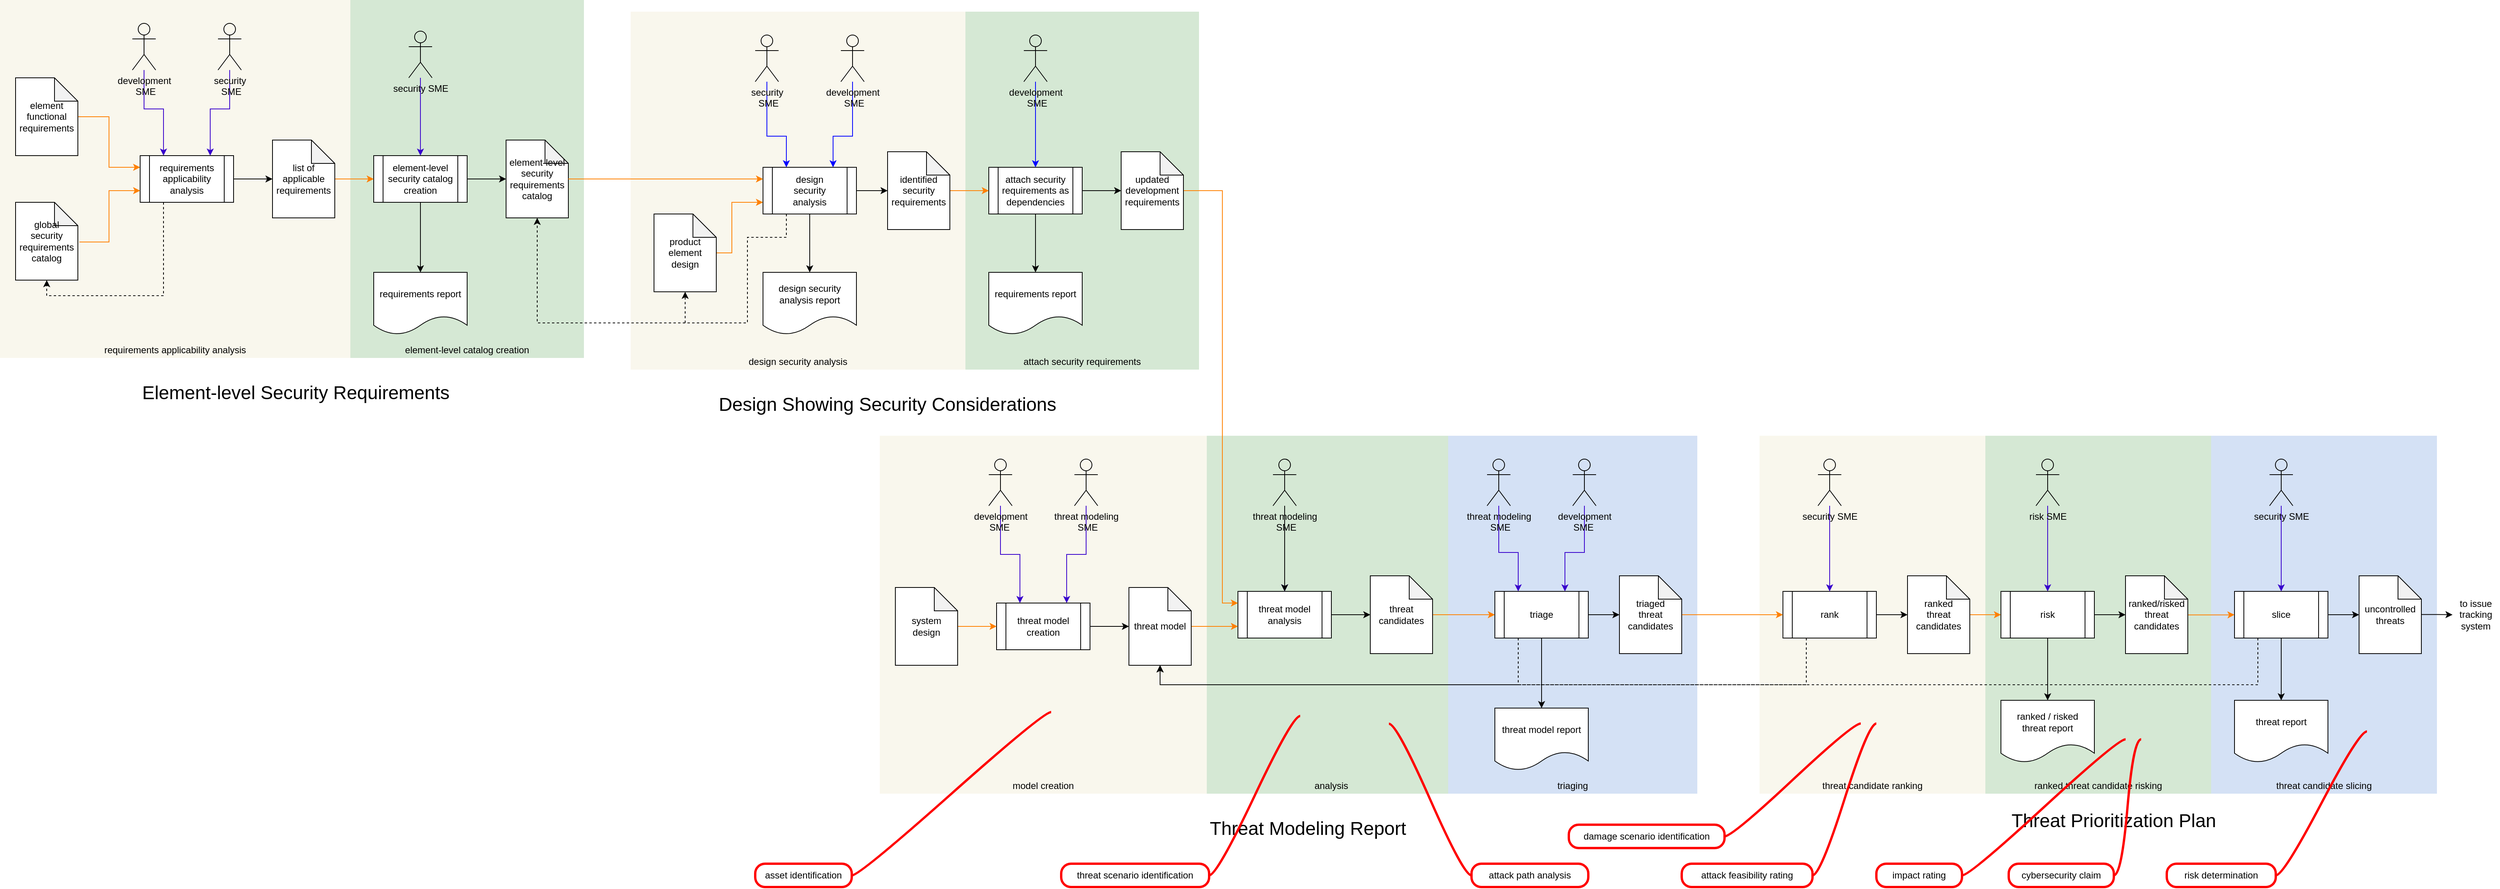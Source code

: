 <mxfile version="26.2.2" pages="2">
  <diagram id="Oz4VHGN1nNMEp_QaT7qJ" name="full view">
    <mxGraphModel dx="5400" dy="1286" grid="1" gridSize="10" guides="1" tooltips="1" connect="1" arrows="1" fold="1" page="0" pageScale="1" pageWidth="850" pageHeight="1100" math="0" shadow="0">
      <root>
        <mxCell id="0" />
        <mxCell id="1" value="overall flow" style="" parent="0" />
        <mxCell id="pozFuQ57fGPCnBzc6li_-57" value="" style="rounded=0;whiteSpace=wrap;html=1;strokeColor=none;fillColor=#D5E8D4;" parent="1" vertex="1">
          <mxGeometry x="-2170" y="600" width="300" height="460" as="geometry" />
        </mxCell>
        <mxCell id="sKsDHjl78Vn9EsCBVIiZ-1" value="" style="rounded=0;whiteSpace=wrap;html=1;fillColor=#f9f7ed;strokeColor=none;" parent="1" vertex="1">
          <mxGeometry x="-1490" y="1160" width="420" height="460" as="geometry" />
        </mxCell>
        <mxCell id="sKsDHjl78Vn9EsCBVIiZ-2" value="" style="rounded=0;whiteSpace=wrap;html=1;strokeColor=none;fillColor=#D5E8D4;" parent="1" vertex="1">
          <mxGeometry x="-1070" y="1160" width="310" height="460" as="geometry" />
        </mxCell>
        <mxCell id="sKsDHjl78Vn9EsCBVIiZ-3" value="" style="rounded=0;whiteSpace=wrap;html=1;strokeColor=none;fillColor=#D4E1F5;" parent="1" vertex="1">
          <mxGeometry x="-760" y="1160" width="320" height="460" as="geometry" />
        </mxCell>
        <mxCell id="lnrxjNFZU3uZvi3UB_ph-91" value="&lt;font style=&quot;font-size: 24px&quot;&gt;Threat Modeling Report&lt;/font&gt;" style="text;html=1;strokeColor=none;fillColor=none;align=center;verticalAlign=middle;whiteSpace=wrap;rounded=0;" parent="1" vertex="1">
          <mxGeometry x="-1240" y="1650" width="600" height="30" as="geometry" />
        </mxCell>
        <mxCell id="lnrxjNFZU3uZvi3UB_ph-92" value="&lt;font style=&quot;font-size: 24px&quot;&gt;Threat Prioritization Plan&lt;/font&gt;" style="text;html=1;strokeColor=none;fillColor=none;align=center;verticalAlign=middle;whiteSpace=wrap;rounded=0;" parent="1" vertex="1">
          <mxGeometry x="-120" y="1640" width="430" height="30" as="geometry" />
        </mxCell>
        <mxCell id="ubSWeTmmX8_9XJLQhyds-2" value="" style="rounded=0;whiteSpace=wrap;html=1;strokeColor=none;fillColor=#D5E8D4;" parent="1" vertex="1">
          <mxGeometry x="-70" y="1160" width="290" height="460" as="geometry" />
        </mxCell>
        <mxCell id="ubSWeTmmX8_9XJLQhyds-3" value="" style="rounded=0;whiteSpace=wrap;html=1;fillColor=#f9f7ed;strokeColor=none;connectable=1;" parent="1" vertex="1">
          <mxGeometry x="-360" y="1160" width="290" height="460" as="geometry" />
        </mxCell>
        <mxCell id="ubSWeTmmX8_9XJLQhyds-4" value="" style="rounded=0;whiteSpace=wrap;html=1;strokeColor=none;fillColor=#D4E1F5;" parent="1" vertex="1">
          <mxGeometry x="220" y="1160" width="290" height="460" as="geometry" />
        </mxCell>
        <mxCell id="ubSWeTmmX8_9XJLQhyds-5" style="edgeStyle=orthogonalEdgeStyle;rounded=0;orthogonalLoop=1;jettySize=auto;html=1;strokeWidth=1;dashed=1;exitX=0.25;exitY=1;exitDx=0;exitDy=0;entryX=0.5;entryY=1;entryDx=0;entryDy=0;entryPerimeter=0;" parent="1" source="ubSWeTmmX8_9XJLQhyds-9" target="sKsDHjl78Vn9EsCBVIiZ-13" edge="1">
          <mxGeometry relative="1" as="geometry">
            <Array as="points">
              <mxPoint x="-300" y="1480" />
              <mxPoint x="-1130" y="1480" />
            </Array>
            <mxPoint x="-220" y="1470" as="targetPoint" />
          </mxGeometry>
        </mxCell>
        <mxCell id="ubSWeTmmX8_9XJLQhyds-6" value="ranked / risked&lt;br&gt;threat report" style="shape=document;whiteSpace=wrap;html=1;boundedLbl=1;" parent="1" vertex="1">
          <mxGeometry x="-50" y="1500" width="120" height="80" as="geometry" />
        </mxCell>
        <mxCell id="ubSWeTmmX8_9XJLQhyds-7" style="edgeStyle=orthogonalEdgeStyle;rounded=0;orthogonalLoop=1;jettySize=auto;html=1;entryX=0;entryY=0.5;entryDx=0;entryDy=0;entryPerimeter=0;" parent="1" source="ubSWeTmmX8_9XJLQhyds-9" target="ubSWeTmmX8_9XJLQhyds-15" edge="1">
          <mxGeometry relative="1" as="geometry" />
        </mxCell>
        <mxCell id="ubSWeTmmX8_9XJLQhyds-8" style="edgeStyle=orthogonalEdgeStyle;rounded=0;orthogonalLoop=1;jettySize=auto;html=1;exitX=0.5;exitY=1;exitDx=0;exitDy=0;" parent="1" source="ubSWeTmmX8_9XJLQhyds-17" target="ubSWeTmmX8_9XJLQhyds-6" edge="1">
          <mxGeometry relative="1" as="geometry" />
        </mxCell>
        <mxCell id="ubSWeTmmX8_9XJLQhyds-9" value="rank" style="shape=process;whiteSpace=wrap;html=1;backgroundOutline=1;" parent="1" vertex="1">
          <mxGeometry x="-330" y="1360" width="120" height="60" as="geometry" />
        </mxCell>
        <mxCell id="ubSWeTmmX8_9XJLQhyds-10" style="edgeStyle=orthogonalEdgeStyle;rounded=0;orthogonalLoop=1;jettySize=auto;html=1;entryX=0.5;entryY=0;entryDx=0;entryDy=0;fillColor=#6a00ff;strokeColor=#3700CC;" parent="1" source="ubSWeTmmX8_9XJLQhyds-11" target="ubSWeTmmX8_9XJLQhyds-17" edge="1">
          <mxGeometry relative="1" as="geometry" />
        </mxCell>
        <mxCell id="ubSWeTmmX8_9XJLQhyds-11" value="&lt;span style=&quot;&quot;&gt;risk SME&lt;/span&gt;" style="shape=umlActor;verticalLabelPosition=bottom;labelBackgroundColor=none;verticalAlign=top;html=1;outlineConnect=0;fillColor=#D5E8D4;" parent="1" vertex="1">
          <mxGeometry x="-5" y="1190" width="30" height="60" as="geometry" />
        </mxCell>
        <mxCell id="ubSWeTmmX8_9XJLQhyds-14" style="edgeStyle=orthogonalEdgeStyle;rounded=0;orthogonalLoop=1;jettySize=auto;html=1;entryX=0;entryY=0.5;entryDx=0;entryDy=0;fillColor=#fa6800;strokeColor=#FF8000;" parent="1" source="ubSWeTmmX8_9XJLQhyds-15" target="ubSWeTmmX8_9XJLQhyds-17" edge="1">
          <mxGeometry relative="1" as="geometry" />
        </mxCell>
        <mxCell id="ubSWeTmmX8_9XJLQhyds-15" value="ranked&lt;br&gt;threat candidates" style="shape=note;whiteSpace=wrap;html=1;backgroundOutline=1;darkOpacity=0.05;" parent="1" vertex="1">
          <mxGeometry x="-170" y="1340" width="80" height="100" as="geometry" />
        </mxCell>
        <mxCell id="ubSWeTmmX8_9XJLQhyds-16" value="" style="edgeStyle=orthogonalEdgeStyle;rounded=0;orthogonalLoop=1;jettySize=auto;html=1;" parent="1" source="ubSWeTmmX8_9XJLQhyds-17" target="ubSWeTmmX8_9XJLQhyds-19" edge="1">
          <mxGeometry relative="1" as="geometry" />
        </mxCell>
        <mxCell id="ubSWeTmmX8_9XJLQhyds-17" value="risk" style="shape=process;whiteSpace=wrap;html=1;backgroundOutline=1;" parent="1" vertex="1">
          <mxGeometry x="-50" y="1360" width="120" height="60" as="geometry" />
        </mxCell>
        <mxCell id="ubSWeTmmX8_9XJLQhyds-18" style="edgeStyle=orthogonalEdgeStyle;rounded=0;orthogonalLoop=1;jettySize=auto;html=1;entryX=0;entryY=0.5;entryDx=0;entryDy=0;fillColor=#fa6800;strokeColor=#FF8000;exitX=1;exitY=0.503;exitDx=0;exitDy=0;exitPerimeter=0;" parent="1" source="ubSWeTmmX8_9XJLQhyds-19" target="ubSWeTmmX8_9XJLQhyds-22" edge="1">
          <mxGeometry relative="1" as="geometry">
            <Array as="points">
              <mxPoint x="240" y="1390" />
              <mxPoint x="240" y="1390" />
            </Array>
          </mxGeometry>
        </mxCell>
        <mxCell id="ubSWeTmmX8_9XJLQhyds-19" value="ranked/risked&lt;br&gt;threat candidates" style="shape=note;whiteSpace=wrap;html=1;backgroundOutline=1;darkOpacity=0.05;" parent="1" vertex="1">
          <mxGeometry x="110" y="1340" width="80" height="100" as="geometry" />
        </mxCell>
        <mxCell id="ubSWeTmmX8_9XJLQhyds-20" style="edgeStyle=orthogonalEdgeStyle;rounded=0;orthogonalLoop=1;jettySize=auto;html=1;entryX=0;entryY=0.5;entryDx=0;entryDy=0;entryPerimeter=0;" parent="1" source="ubSWeTmmX8_9XJLQhyds-22" target="ubSWeTmmX8_9XJLQhyds-24" edge="1">
          <mxGeometry relative="1" as="geometry">
            <mxPoint x="410" y="1390" as="targetPoint" />
          </mxGeometry>
        </mxCell>
        <mxCell id="ubSWeTmmX8_9XJLQhyds-21" style="edgeStyle=orthogonalEdgeStyle;rounded=0;orthogonalLoop=1;jettySize=auto;html=1;entryX=0.5;entryY=0;entryDx=0;entryDy=0;" parent="1" source="ubSWeTmmX8_9XJLQhyds-22" target="ubSWeTmmX8_9XJLQhyds-25" edge="1">
          <mxGeometry relative="1" as="geometry" />
        </mxCell>
        <mxCell id="ubSWeTmmX8_9XJLQhyds-22" value="slice" style="shape=process;whiteSpace=wrap;html=1;backgroundOutline=1;" parent="1" vertex="1">
          <mxGeometry x="250" y="1360" width="120" height="60" as="geometry" />
        </mxCell>
        <mxCell id="ubSWeTmmX8_9XJLQhyds-23" style="edgeStyle=orthogonalEdgeStyle;rounded=0;orthogonalLoop=1;jettySize=auto;html=1;entryX=0;entryY=0.5;entryDx=0;entryDy=0;exitX=0.998;exitY=0.498;exitDx=0;exitDy=0;exitPerimeter=0;" parent="1" source="ubSWeTmmX8_9XJLQhyds-24" target="ubSWeTmmX8_9XJLQhyds-28" edge="1">
          <mxGeometry relative="1" as="geometry">
            <mxPoint x="490" y="1390" as="sourcePoint" />
            <mxPoint x="520" y="1390" as="targetPoint" />
          </mxGeometry>
        </mxCell>
        <mxCell id="ubSWeTmmX8_9XJLQhyds-24" value="uncontrolled threats" style="shape=note;whiteSpace=wrap;html=1;backgroundOutline=1;darkOpacity=0.05;" parent="1" vertex="1">
          <mxGeometry x="410" y="1340" width="80" height="100" as="geometry" />
        </mxCell>
        <mxCell id="ubSWeTmmX8_9XJLQhyds-25" value="threat report" style="shape=document;whiteSpace=wrap;html=1;boundedLbl=1;" parent="1" vertex="1">
          <mxGeometry x="250" y="1500" width="120" height="80" as="geometry" />
        </mxCell>
        <mxCell id="ubSWeTmmX8_9XJLQhyds-26" style="edgeStyle=orthogonalEdgeStyle;rounded=0;orthogonalLoop=1;jettySize=auto;html=1;entryX=0.5;entryY=0;entryDx=0;entryDy=0;fillColor=#6a00ff;strokeColor=#3700CC;" parent="1" source="ubSWeTmmX8_9XJLQhyds-27" target="ubSWeTmmX8_9XJLQhyds-9" edge="1">
          <mxGeometry relative="1" as="geometry" />
        </mxCell>
        <mxCell id="ubSWeTmmX8_9XJLQhyds-27" value="&lt;span style=&quot;&quot;&gt;security SME&lt;/span&gt;" style="shape=umlActor;verticalLabelPosition=bottom;labelBackgroundColor=none;verticalAlign=top;html=1;outlineConnect=0;fillColor=#F9F7ED;" parent="1" vertex="1">
          <mxGeometry x="-285" y="1190" width="30" height="60" as="geometry" />
        </mxCell>
        <mxCell id="ubSWeTmmX8_9XJLQhyds-28" value="to issue tracking system" style="text;html=1;strokeColor=none;fillColor=none;align=center;verticalAlign=middle;whiteSpace=wrap;rounded=0;" parent="1" vertex="1">
          <mxGeometry x="530" y="1365" width="60" height="50" as="geometry" />
        </mxCell>
        <mxCell id="ubSWeTmmX8_9XJLQhyds-29" style="edgeStyle=orthogonalEdgeStyle;rounded=0;orthogonalLoop=1;jettySize=auto;html=1;entryX=0.5;entryY=0;entryDx=0;entryDy=0;fillColor=#6a00ff;strokeColor=#3700CC;" parent="1" source="ubSWeTmmX8_9XJLQhyds-30" target="ubSWeTmmX8_9XJLQhyds-22" edge="1">
          <mxGeometry relative="1" as="geometry" />
        </mxCell>
        <mxCell id="ubSWeTmmX8_9XJLQhyds-30" value="&lt;span style=&quot;&quot;&gt;security SME&lt;/span&gt;" style="shape=umlActor;verticalLabelPosition=bottom;labelBackgroundColor=none;verticalAlign=top;html=1;outlineConnect=0;fillColor=#D4E1F5;" parent="1" vertex="1">
          <mxGeometry x="295" y="1190" width="30" height="60" as="geometry" />
        </mxCell>
        <mxCell id="ubSWeTmmX8_9XJLQhyds-32" style="edgeStyle=orthogonalEdgeStyle;rounded=0;orthogonalLoop=1;jettySize=auto;html=1;exitX=0.25;exitY=1;exitDx=0;exitDy=0;strokeWidth=1;dashed=1;entryX=0.5;entryY=1;entryDx=0;entryDy=0;entryPerimeter=0;" parent="1" source="ubSWeTmmX8_9XJLQhyds-22" target="sKsDHjl78Vn9EsCBVIiZ-13" edge="1">
          <mxGeometry relative="1" as="geometry">
            <Array as="points">
              <mxPoint x="280" y="1480" />
              <mxPoint x="-1130" y="1480" />
            </Array>
            <mxPoint x="420" y="1570" as="sourcePoint" />
            <mxPoint x="-220" y="1470" as="targetPoint" />
          </mxGeometry>
        </mxCell>
        <mxCell id="ubSWeTmmX8_9XJLQhyds-33" value="threat candidate slicing" style="text;html=1;strokeColor=none;fillColor=none;align=center;verticalAlign=middle;whiteSpace=wrap;rounded=0;" parent="1" vertex="1">
          <mxGeometry x="220" y="1600" width="290" height="20" as="geometry" />
        </mxCell>
        <mxCell id="ubSWeTmmX8_9XJLQhyds-34" value="ranked threat candidate risking" style="text;html=1;strokeColor=none;fillColor=none;align=center;verticalAlign=middle;whiteSpace=wrap;rounded=0;" parent="1" vertex="1">
          <mxGeometry x="-70" y="1600" width="290" height="20" as="geometry" />
        </mxCell>
        <mxCell id="ubSWeTmmX8_9XJLQhyds-35" value="threat candidate ranking" style="text;html=1;strokeColor=none;fillColor=none;align=center;verticalAlign=middle;whiteSpace=wrap;rounded=0;" parent="1" vertex="1">
          <mxGeometry x="-360" y="1600" width="290" height="20" as="geometry" />
        </mxCell>
        <mxCell id="sKsDHjl78Vn9EsCBVIiZ-4" value="threat model report" style="shape=document;whiteSpace=wrap;html=1;boundedLbl=1;" parent="1" vertex="1">
          <mxGeometry x="-700" y="1510" width="120" height="80" as="geometry" />
        </mxCell>
        <mxCell id="sKsDHjl78Vn9EsCBVIiZ-5" style="edgeStyle=orthogonalEdgeStyle;rounded=0;orthogonalLoop=1;jettySize=auto;html=1;entryX=0;entryY=0.5;entryDx=0;entryDy=0;entryPerimeter=0;" parent="1" source="sKsDHjl78Vn9EsCBVIiZ-6" target="sKsDHjl78Vn9EsCBVIiZ-15" edge="1">
          <mxGeometry relative="1" as="geometry" />
        </mxCell>
        <mxCell id="sKsDHjl78Vn9EsCBVIiZ-6" value="threat model analysis" style="shape=process;whiteSpace=wrap;html=1;backgroundOutline=1;" parent="1" vertex="1">
          <mxGeometry x="-1030" y="1360" width="120" height="60" as="geometry" />
        </mxCell>
        <mxCell id="sKsDHjl78Vn9EsCBVIiZ-7" style="edgeStyle=orthogonalEdgeStyle;rounded=0;orthogonalLoop=1;jettySize=auto;html=1;entryX=0.75;entryY=0;entryDx=0;entryDy=0;fillColor=#6a00ff;strokeColor=#3700CC;" parent="1" source="sKsDHjl78Vn9EsCBVIiZ-35" target="sKsDHjl78Vn9EsCBVIiZ-24" edge="1">
          <mxGeometry relative="1" as="geometry" />
        </mxCell>
        <mxCell id="sKsDHjl78Vn9EsCBVIiZ-8" style="edgeStyle=orthogonalEdgeStyle;rounded=0;orthogonalLoop=1;jettySize=auto;html=1;entryX=0.25;entryY=0;entryDx=0;entryDy=0;fillColor=#6a00ff;strokeColor=#3700CC;" parent="1" source="sKsDHjl78Vn9EsCBVIiZ-32" target="sKsDHjl78Vn9EsCBVIiZ-19" edge="1">
          <mxGeometry relative="1" as="geometry">
            <mxPoint x="-695" y="930" as="sourcePoint" />
            <Array as="points">
              <mxPoint x="-695" y="1310" />
              <mxPoint x="-670" y="1310" />
            </Array>
          </mxGeometry>
        </mxCell>
        <mxCell id="sKsDHjl78Vn9EsCBVIiZ-9" style="edgeStyle=orthogonalEdgeStyle;rounded=0;orthogonalLoop=1;jettySize=auto;html=1;entryX=0.5;entryY=0;entryDx=0;entryDy=0;fillColor=#6a00ff;strokeColor=#3700CC;" parent="1" source="sKsDHjl78Vn9EsCBVIiZ-34" target="sKsDHjl78Vn9EsCBVIiZ-6" edge="1">
          <mxGeometry relative="1" as="geometry" />
        </mxCell>
        <mxCell id="sKsDHjl78Vn9EsCBVIiZ-10" style="edgeStyle=orthogonalEdgeStyle;rounded=0;orthogonalLoop=1;jettySize=auto;html=1;entryX=0.25;entryY=0;entryDx=0;entryDy=0;fillColor=#6a00ff;strokeColor=#3700CC;" parent="1" source="sKsDHjl78Vn9EsCBVIiZ-36" target="sKsDHjl78Vn9EsCBVIiZ-24" edge="1">
          <mxGeometry relative="1" as="geometry" />
        </mxCell>
        <mxCell id="sKsDHjl78Vn9EsCBVIiZ-11" style="edgeStyle=orthogonalEdgeStyle;rounded=0;orthogonalLoop=1;jettySize=auto;html=1;entryX=0.75;entryY=0;entryDx=0;entryDy=0;fillColor=#6a00ff;strokeColor=#3700CC;" parent="1" source="sKsDHjl78Vn9EsCBVIiZ-33" target="sKsDHjl78Vn9EsCBVIiZ-19" edge="1">
          <mxGeometry relative="1" as="geometry">
            <mxPoint x="-570" y="1120" as="sourcePoint" />
            <Array as="points">
              <mxPoint x="-585" y="1310" />
              <mxPoint x="-610" y="1310" />
            </Array>
          </mxGeometry>
        </mxCell>
        <mxCell id="sKsDHjl78Vn9EsCBVIiZ-12" style="edgeStyle=orthogonalEdgeStyle;rounded=0;orthogonalLoop=1;jettySize=auto;html=1;entryX=0;entryY=0.75;entryDx=0;entryDy=0;fillColor=#fa6800;strokeColor=#FF8000;" parent="1" source="sKsDHjl78Vn9EsCBVIiZ-13" target="sKsDHjl78Vn9EsCBVIiZ-6" edge="1">
          <mxGeometry relative="1" as="geometry" />
        </mxCell>
        <mxCell id="sKsDHjl78Vn9EsCBVIiZ-13" value="threat model" style="shape=note;whiteSpace=wrap;html=1;backgroundOutline=1;darkOpacity=0.05;" parent="1" vertex="1">
          <mxGeometry x="-1170" y="1355" width="80" height="100" as="geometry" />
        </mxCell>
        <mxCell id="sKsDHjl78Vn9EsCBVIiZ-14" style="edgeStyle=orthogonalEdgeStyle;rounded=0;orthogonalLoop=1;jettySize=auto;html=1;entryX=0;entryY=0.5;entryDx=0;entryDy=0;fillColor=#fa6800;strokeColor=#FF8000;" parent="1" source="sKsDHjl78Vn9EsCBVIiZ-15" target="sKsDHjl78Vn9EsCBVIiZ-19" edge="1">
          <mxGeometry relative="1" as="geometry" />
        </mxCell>
        <mxCell id="sKsDHjl78Vn9EsCBVIiZ-15" value="threat candidates" style="shape=note;whiteSpace=wrap;html=1;backgroundOutline=1;darkOpacity=0.05;" parent="1" vertex="1">
          <mxGeometry x="-860" y="1340" width="80" height="100" as="geometry" />
        </mxCell>
        <mxCell id="sKsDHjl78Vn9EsCBVIiZ-16" style="edgeStyle=orthogonalEdgeStyle;rounded=0;orthogonalLoop=1;jettySize=auto;html=1;entryX=0;entryY=0.5;entryDx=0;entryDy=0;entryPerimeter=0;" parent="1" source="sKsDHjl78Vn9EsCBVIiZ-19" target="sKsDHjl78Vn9EsCBVIiZ-21" edge="1">
          <mxGeometry relative="1" as="geometry" />
        </mxCell>
        <mxCell id="sKsDHjl78Vn9EsCBVIiZ-17" style="edgeStyle=orthogonalEdgeStyle;rounded=0;orthogonalLoop=1;jettySize=auto;html=1;entryX=0.5;entryY=0;entryDx=0;entryDy=0;exitX=0.5;exitY=1;exitDx=0;exitDy=0;" parent="1" source="sKsDHjl78Vn9EsCBVIiZ-19" target="sKsDHjl78Vn9EsCBVIiZ-4" edge="1">
          <mxGeometry relative="1" as="geometry" />
        </mxCell>
        <mxCell id="sKsDHjl78Vn9EsCBVIiZ-18" style="edgeStyle=orthogonalEdgeStyle;rounded=0;orthogonalLoop=1;jettySize=auto;html=1;exitX=0.25;exitY=1;exitDx=0;exitDy=0;entryX=0.5;entryY=1;entryDx=0;entryDy=0;entryPerimeter=0;strokeWidth=1;dashed=1;" parent="1" source="sKsDHjl78Vn9EsCBVIiZ-19" target="sKsDHjl78Vn9EsCBVIiZ-13" edge="1">
          <mxGeometry relative="1" as="geometry">
            <mxPoint x="-1150" y="1650" as="targetPoint" />
            <Array as="points">
              <mxPoint x="-670" y="1480" />
              <mxPoint x="-1130" y="1480" />
            </Array>
          </mxGeometry>
        </mxCell>
        <mxCell id="sKsDHjl78Vn9EsCBVIiZ-19" value="triage" style="shape=process;whiteSpace=wrap;html=1;backgroundOutline=1;" parent="1" vertex="1">
          <mxGeometry x="-700" y="1360" width="120" height="60" as="geometry" />
        </mxCell>
        <mxCell id="pozFuQ57fGPCnBzc6li_-3" style="edgeStyle=orthogonalEdgeStyle;rounded=0;orthogonalLoop=1;jettySize=auto;html=1;entryX=0;entryY=0.5;entryDx=0;entryDy=0;strokeColor=#FF8000;" parent="1" source="sKsDHjl78Vn9EsCBVIiZ-21" target="ubSWeTmmX8_9XJLQhyds-9" edge="1">
          <mxGeometry relative="1" as="geometry" />
        </mxCell>
        <mxCell id="sKsDHjl78Vn9EsCBVIiZ-21" value="triaged&lt;br&gt;threat candidates" style="shape=note;whiteSpace=wrap;html=1;backgroundOutline=1;darkOpacity=0.05;" parent="1" vertex="1">
          <mxGeometry x="-540" y="1340" width="80" height="100" as="geometry" />
        </mxCell>
        <mxCell id="sKsDHjl78Vn9EsCBVIiZ-23" style="edgeStyle=orthogonalEdgeStyle;rounded=0;orthogonalLoop=1;jettySize=auto;html=1;entryX=0;entryY=0.5;entryDx=0;entryDy=0;entryPerimeter=0;" parent="1" source="sKsDHjl78Vn9EsCBVIiZ-24" target="sKsDHjl78Vn9EsCBVIiZ-13" edge="1">
          <mxGeometry relative="1" as="geometry" />
        </mxCell>
        <mxCell id="sKsDHjl78Vn9EsCBVIiZ-24" value="threat model creation" style="shape=process;whiteSpace=wrap;html=1;backgroundOutline=1;" parent="1" vertex="1">
          <mxGeometry x="-1340" y="1375" width="120" height="60" as="geometry" />
        </mxCell>
        <mxCell id="sKsDHjl78Vn9EsCBVIiZ-27" value="model creation" style="text;html=1;strokeColor=none;fillColor=none;align=center;verticalAlign=middle;whiteSpace=wrap;rounded=0;" parent="1" vertex="1">
          <mxGeometry x="-1490" y="1600" width="420" height="20" as="geometry" />
        </mxCell>
        <mxCell id="sKsDHjl78Vn9EsCBVIiZ-28" value="analysis" style="text;html=1;strokeColor=none;fillColor=none;align=center;verticalAlign=middle;whiteSpace=wrap;rounded=0;" parent="1" vertex="1">
          <mxGeometry x="-1060" y="1600" width="300" height="20" as="geometry" />
        </mxCell>
        <mxCell id="sKsDHjl78Vn9EsCBVIiZ-29" value="triaging" style="text;html=1;strokeColor=none;fillColor=none;align=center;verticalAlign=middle;whiteSpace=wrap;rounded=0;" parent="1" vertex="1">
          <mxGeometry x="-760" y="1600" width="320" height="20" as="geometry" />
        </mxCell>
        <mxCell id="sKsDHjl78Vn9EsCBVIiZ-30" style="edgeStyle=orthogonalEdgeStyle;rounded=0;orthogonalLoop=1;jettySize=auto;html=1;fillColor=#fa6800;strokeColor=#FF8000;entryX=0;entryY=0.5;entryDx=0;entryDy=0;" parent="1" source="sKsDHjl78Vn9EsCBVIiZ-31" target="sKsDHjl78Vn9EsCBVIiZ-24" edge="1">
          <mxGeometry relative="1" as="geometry">
            <mxPoint x="-1340" y="1405" as="targetPoint" />
          </mxGeometry>
        </mxCell>
        <mxCell id="sKsDHjl78Vn9EsCBVIiZ-31" value="system&lt;br&gt;design" style="shape=note;whiteSpace=wrap;html=1;backgroundOutline=1;darkOpacity=0.05;" parent="1" vertex="1">
          <mxGeometry x="-1470" y="1355" width="80" height="100" as="geometry" />
        </mxCell>
        <mxCell id="sKsDHjl78Vn9EsCBVIiZ-32" value="&lt;span style=&quot;&quot;&gt;threat modeling&lt;br&gt;&amp;nbsp; &amp;nbsp; &amp;nbsp; &amp;nbsp; &amp;nbsp;SME&amp;nbsp; &amp;nbsp; &amp;nbsp; &amp;nbsp;&amp;nbsp;&lt;/span&gt;" style="shape=umlActor;verticalLabelPosition=bottom;labelBackgroundColor=none;verticalAlign=top;html=1;outlineConnect=0;fillColor=#D4E1F5;" parent="1" vertex="1">
          <mxGeometry x="-710" y="1190" width="30" height="60" as="geometry" />
        </mxCell>
        <mxCell id="sKsDHjl78Vn9EsCBVIiZ-33" value="&lt;span style=&quot;&quot;&gt;development&lt;br&gt;&amp;nbsp; &amp;nbsp; &amp;nbsp; SME&amp;nbsp; &amp;nbsp; &amp;nbsp; &amp;nbsp;&lt;/span&gt;" style="shape=umlActor;verticalLabelPosition=bottom;labelBackgroundColor=none;verticalAlign=top;html=1;outlineConnect=0;fillColor=#D4E1F5;" parent="1" vertex="1">
          <mxGeometry x="-600" y="1190" width="30" height="60" as="geometry" />
        </mxCell>
        <mxCell id="c_7liNHRMW5tn1IMyE7j-1" value="" style="edgeStyle=orthogonalEdgeStyle;rounded=0;orthogonalLoop=1;jettySize=auto;html=1;" parent="1" source="sKsDHjl78Vn9EsCBVIiZ-34" target="sKsDHjl78Vn9EsCBVIiZ-6" edge="1">
          <mxGeometry relative="1" as="geometry" />
        </mxCell>
        <mxCell id="sKsDHjl78Vn9EsCBVIiZ-34" value="&lt;span style=&quot;&quot;&gt;threat modeling&lt;br&gt;&amp;nbsp; &amp;nbsp; &amp;nbsp; &amp;nbsp; &amp;nbsp;SME&amp;nbsp; &amp;nbsp; &amp;nbsp; &amp;nbsp;&amp;nbsp;&lt;/span&gt;" style="shape=umlActor;verticalLabelPosition=bottom;labelBackgroundColor=none;verticalAlign=top;html=1;outlineConnect=0;fillColor=#D5E8D4;" parent="1" vertex="1">
          <mxGeometry x="-985" y="1190" width="30" height="60" as="geometry" />
        </mxCell>
        <mxCell id="sKsDHjl78Vn9EsCBVIiZ-35" value="&lt;span style=&quot;&quot;&gt;threat modeling&lt;br&gt;&amp;nbsp; &amp;nbsp; &amp;nbsp; &amp;nbsp; &amp;nbsp;SME&amp;nbsp; &amp;nbsp; &amp;nbsp; &amp;nbsp;&amp;nbsp;&lt;/span&gt;" style="shape=umlActor;verticalLabelPosition=bottom;labelBackgroundColor=none;verticalAlign=top;html=1;outlineConnect=0;fillColor=#F9F7ED;" parent="1" vertex="1">
          <mxGeometry x="-1240" y="1190" width="30" height="60" as="geometry" />
        </mxCell>
        <mxCell id="sKsDHjl78Vn9EsCBVIiZ-36" value="&lt;span style=&quot;&quot;&gt;development&lt;br&gt;&amp;nbsp; &amp;nbsp; &amp;nbsp; SME&amp;nbsp; &amp;nbsp; &amp;nbsp; &amp;nbsp;&lt;/span&gt;" style="shape=umlActor;verticalLabelPosition=bottom;labelBackgroundColor=none;verticalAlign=top;html=1;outlineConnect=0;fillColor=#F9F7ED;" parent="1" vertex="1">
          <mxGeometry x="-1350" y="1190" width="30" height="60" as="geometry" />
        </mxCell>
        <mxCell id="pozFuQ57fGPCnBzc6li_-4" value="" style="rounded=0;whiteSpace=wrap;html=1;strokeColor=none;fillColor=#D5E8D4;" parent="1" vertex="1">
          <mxGeometry x="-1380" y="615" width="300" height="460" as="geometry" />
        </mxCell>
        <mxCell id="pozFuQ57fGPCnBzc6li_-5" value="" style="rounded=0;whiteSpace=wrap;html=1;fillColor=#f9f7ed;strokeColor=none;" parent="1" vertex="1">
          <mxGeometry x="-1810" y="615" width="430" height="460" as="geometry" />
        </mxCell>
        <mxCell id="pozFuQ57fGPCnBzc6li_-6" value="requirements report" style="shape=document;whiteSpace=wrap;html=1;boundedLbl=1;" parent="1" vertex="1">
          <mxGeometry x="-1350" y="950" width="120" height="80" as="geometry" />
        </mxCell>
        <mxCell id="pozFuQ57fGPCnBzc6li_-7" style="edgeStyle=orthogonalEdgeStyle;rounded=0;orthogonalLoop=1;jettySize=auto;html=1;exitX=0.25;exitY=1;exitDx=0;exitDy=0;entryX=0.5;entryY=1;entryDx=0;entryDy=0;entryPerimeter=0;dashed=1;" parent="1" source="pozFuQ57fGPCnBzc6li_-22" target="pozFuQ57fGPCnBzc6li_-71" edge="1">
          <mxGeometry relative="1" as="geometry">
            <Array as="points">
              <mxPoint x="-1610" y="905" />
              <mxPoint x="-1660" y="905" />
              <mxPoint x="-1660" y="1015" />
              <mxPoint x="-1930" y="1015" />
            </Array>
            <mxPoint x="-1750" y="985" as="targetPoint" />
          </mxGeometry>
        </mxCell>
        <mxCell id="pozFuQ57fGPCnBzc6li_-8" style="edgeStyle=orthogonalEdgeStyle;rounded=0;orthogonalLoop=1;jettySize=auto;html=1;entryX=0.25;entryY=0;entryDx=0;entryDy=0;strokeColor=#0000FF;" parent="1" source="pozFuQ57fGPCnBzc6li_-9" target="pozFuQ57fGPCnBzc6li_-22" edge="1">
          <mxGeometry relative="1" as="geometry">
            <mxPoint x="-1290" y="455" as="sourcePoint" />
            <Array as="points">
              <mxPoint x="-1635" y="775" />
              <mxPoint x="-1610" y="775" />
            </Array>
          </mxGeometry>
        </mxCell>
        <mxCell id="pozFuQ57fGPCnBzc6li_-9" value="&lt;span style=&quot;&quot;&gt;security&lt;br&gt;&amp;nbsp; &amp;nbsp;SME&amp;nbsp;&amp;nbsp;&lt;/span&gt;" style="shape=umlActor;verticalLabelPosition=bottom;labelBackgroundColor=none;verticalAlign=top;html=1;outlineConnect=0;fillColor=none;" parent="1" vertex="1">
          <mxGeometry x="-1650" y="645" width="30" height="60" as="geometry" />
        </mxCell>
        <mxCell id="pozFuQ57fGPCnBzc6li_-10" style="edgeStyle=orthogonalEdgeStyle;rounded=0;orthogonalLoop=1;jettySize=auto;html=1;entryX=0.75;entryY=0;entryDx=0;entryDy=0;strokeColor=#0000FF;" parent="1" source="pozFuQ57fGPCnBzc6li_-12" target="pozFuQ57fGPCnBzc6li_-22" edge="1">
          <mxGeometry relative="1" as="geometry">
            <mxPoint x="-1310" y="545" as="sourcePoint" />
            <Array as="points">
              <mxPoint x="-1525" y="775" />
              <mxPoint x="-1550" y="775" />
            </Array>
          </mxGeometry>
        </mxCell>
        <mxCell id="pozFuQ57fGPCnBzc6li_-11" style="edgeStyle=orthogonalEdgeStyle;rounded=0;orthogonalLoop=1;jettySize=auto;html=1;entryX=0.5;entryY=0;entryDx=0;entryDy=0;strokeColor=#0000FF;" parent="1" source="pozFuQ57fGPCnBzc6li_-27" target="pozFuQ57fGPCnBzc6li_-19" edge="1">
          <mxGeometry relative="1" as="geometry">
            <mxPoint x="-1050" y="465" as="sourcePoint" />
            <Array as="points">
              <mxPoint x="-1290" y="655" />
              <mxPoint x="-1290" y="655" />
            </Array>
          </mxGeometry>
        </mxCell>
        <mxCell id="pozFuQ57fGPCnBzc6li_-12" value="&lt;span style=&quot;&quot;&gt;development&lt;br&gt;&amp;nbsp; &amp;nbsp; &amp;nbsp; &amp;nbsp;SME&amp;nbsp; &amp;nbsp; &amp;nbsp;&amp;nbsp;&lt;/span&gt;" style="shape=umlActor;verticalLabelPosition=bottom;labelBackgroundColor=none;verticalAlign=top;html=1;outlineConnect=0;fillColor=none;" parent="1" vertex="1">
          <mxGeometry x="-1540" y="645" width="30" height="60" as="geometry" />
        </mxCell>
        <mxCell id="pozFuQ57fGPCnBzc6li_-13" style="edgeStyle=orthogonalEdgeStyle;rounded=0;orthogonalLoop=1;jettySize=auto;html=1;entryX=0;entryY=0.75;entryDx=0;entryDy=0;strokeColor=#FF8000;" parent="1" source="pozFuQ57fGPCnBzc6li_-14" target="pozFuQ57fGPCnBzc6li_-22" edge="1">
          <mxGeometry relative="1" as="geometry">
            <Array as="points">
              <mxPoint x="-1680" y="925" />
              <mxPoint x="-1680" y="860" />
            </Array>
          </mxGeometry>
        </mxCell>
        <mxCell id="pozFuQ57fGPCnBzc6li_-14" value="product element design" style="shape=note;whiteSpace=wrap;html=1;backgroundOutline=1;darkOpacity=0.05;" parent="1" vertex="1">
          <mxGeometry x="-1780" y="875" width="80" height="100" as="geometry" />
        </mxCell>
        <mxCell id="pozFuQ57fGPCnBzc6li_-15" style="edgeStyle=orthogonalEdgeStyle;rounded=0;orthogonalLoop=1;jettySize=auto;html=1;entryX=0;entryY=0.5;entryDx=0;entryDy=0;exitX=1;exitY=0.5;exitDx=0;exitDy=0;entryPerimeter=0;" parent="1" source="pozFuQ57fGPCnBzc6li_-22" target="pozFuQ57fGPCnBzc6li_-29" edge="1">
          <mxGeometry relative="1" as="geometry">
            <mxPoint x="-1350" y="845" as="sourcePoint" />
          </mxGeometry>
        </mxCell>
        <mxCell id="pozFuQ57fGPCnBzc6li_-16" style="edgeStyle=orthogonalEdgeStyle;rounded=0;orthogonalLoop=1;jettySize=auto;html=1;entryX=0;entryY=0.5;entryDx=0;entryDy=0;entryPerimeter=0;" parent="1" source="pozFuQ57fGPCnBzc6li_-19" target="pozFuQ57fGPCnBzc6li_-20" edge="1">
          <mxGeometry relative="1" as="geometry" />
        </mxCell>
        <mxCell id="pozFuQ57fGPCnBzc6li_-17" style="edgeStyle=orthogonalEdgeStyle;rounded=0;orthogonalLoop=1;jettySize=auto;html=1;entryX=0.5;entryY=0;entryDx=0;entryDy=0;exitX=0.5;exitY=1;exitDx=0;exitDy=0;" parent="1" source="pozFuQ57fGPCnBzc6li_-19" target="pozFuQ57fGPCnBzc6li_-6" edge="1">
          <mxGeometry relative="1" as="geometry" />
        </mxCell>
        <mxCell id="pozFuQ57fGPCnBzc6li_-18" style="edgeStyle=orthogonalEdgeStyle;rounded=0;orthogonalLoop=1;jettySize=auto;html=1;exitX=0.25;exitY=1;exitDx=0;exitDy=0;entryX=0.5;entryY=1;entryDx=0;entryDy=0;entryPerimeter=0;dashed=1;" parent="1" source="pozFuQ57fGPCnBzc6li_-22" target="pozFuQ57fGPCnBzc6li_-14" edge="1">
          <mxGeometry relative="1" as="geometry">
            <mxPoint x="-1460" y="1105" as="targetPoint" />
            <Array as="points">
              <mxPoint x="-1610" y="905" />
              <mxPoint x="-1660" y="905" />
              <mxPoint x="-1660" y="1015" />
              <mxPoint x="-1740" y="1015" />
            </Array>
          </mxGeometry>
        </mxCell>
        <mxCell id="pozFuQ57fGPCnBzc6li_-19" value="attach security requirements as dependencies" style="shape=process;whiteSpace=wrap;html=1;backgroundOutline=1;" parent="1" vertex="1">
          <mxGeometry x="-1350" y="815" width="120" height="60" as="geometry" />
        </mxCell>
        <mxCell id="pozFuQ57fGPCnBzc6li_-86" style="edgeStyle=orthogonalEdgeStyle;rounded=0;orthogonalLoop=1;jettySize=auto;html=1;entryX=0;entryY=0.25;entryDx=0;entryDy=0;strokeColor=#FF8000;" parent="1" source="pozFuQ57fGPCnBzc6li_-20" target="sKsDHjl78Vn9EsCBVIiZ-6" edge="1">
          <mxGeometry relative="1" as="geometry">
            <Array as="points">
              <mxPoint x="-1050" y="845" />
              <mxPoint x="-1050" y="1375" />
            </Array>
          </mxGeometry>
        </mxCell>
        <mxCell id="pozFuQ57fGPCnBzc6li_-20" value="updated development requirements" style="shape=note;whiteSpace=wrap;html=1;backgroundOutline=1;darkOpacity=0.05;" parent="1" vertex="1">
          <mxGeometry x="-1180" y="795" width="80" height="100" as="geometry" />
        </mxCell>
        <mxCell id="pozFuQ57fGPCnBzc6li_-21" style="edgeStyle=orthogonalEdgeStyle;rounded=0;orthogonalLoop=1;jettySize=auto;html=1;exitX=0.5;exitY=1;exitDx=0;exitDy=0;entryX=0.5;entryY=0;entryDx=0;entryDy=0;" parent="1" source="pozFuQ57fGPCnBzc6li_-22" target="pozFuQ57fGPCnBzc6li_-30" edge="1">
          <mxGeometry relative="1" as="geometry" />
        </mxCell>
        <mxCell id="pozFuQ57fGPCnBzc6li_-22" value="design&lt;br&gt;security&lt;br&gt;analysis" style="shape=process;whiteSpace=wrap;html=1;backgroundOutline=1;" parent="1" vertex="1">
          <mxGeometry x="-1640" y="815" width="120" height="60" as="geometry" />
        </mxCell>
        <mxCell id="pozFuQ57fGPCnBzc6li_-25" value="design security analysis" style="text;html=1;strokeColor=none;fillColor=none;align=center;verticalAlign=middle;whiteSpace=wrap;rounded=0;" parent="1" vertex="1">
          <mxGeometry x="-1810" y="1055" width="430" height="20" as="geometry" />
        </mxCell>
        <mxCell id="pozFuQ57fGPCnBzc6li_-26" value="attach security requirements" style="text;html=1;strokeColor=none;fillColor=none;align=center;verticalAlign=middle;whiteSpace=wrap;rounded=0;" parent="1" vertex="1">
          <mxGeometry x="-1380" y="1055" width="300" height="20" as="geometry" />
        </mxCell>
        <mxCell id="pozFuQ57fGPCnBzc6li_-27" value="&lt;span style=&quot;&quot;&gt;development&lt;/span&gt;&lt;br&gt;&lt;span style=&quot;&quot;&gt;&amp;nbsp; &amp;nbsp; &amp;nbsp; &amp;nbsp;SME&amp;nbsp; &amp;nbsp; &amp;nbsp;&amp;nbsp;&lt;/span&gt;" style="shape=umlActor;verticalLabelPosition=bottom;labelBackgroundColor=none;verticalAlign=top;html=1;outlineConnect=0;fillColor=none;" parent="1" vertex="1">
          <mxGeometry x="-1305" y="645" width="30" height="60" as="geometry" />
        </mxCell>
        <mxCell id="pozFuQ57fGPCnBzc6li_-28" style="edgeStyle=orthogonalEdgeStyle;rounded=0;orthogonalLoop=1;jettySize=auto;html=1;entryX=0;entryY=0.5;entryDx=0;entryDy=0;strokeColor=#FF8000;" parent="1" source="pozFuQ57fGPCnBzc6li_-29" target="pozFuQ57fGPCnBzc6li_-19" edge="1">
          <mxGeometry relative="1" as="geometry" />
        </mxCell>
        <mxCell id="pozFuQ57fGPCnBzc6li_-29" value="identified security requirements" style="shape=note;whiteSpace=wrap;html=1;backgroundOutline=1;darkOpacity=0.05;" parent="1" vertex="1">
          <mxGeometry x="-1480" y="795" width="80" height="100" as="geometry" />
        </mxCell>
        <mxCell id="pozFuQ57fGPCnBzc6li_-30" value="design security analysis report" style="shape=document;whiteSpace=wrap;html=1;boundedLbl=1;" parent="1" vertex="1">
          <mxGeometry x="-1640" y="950" width="120" height="80" as="geometry" />
        </mxCell>
        <mxCell id="pozFuQ57fGPCnBzc6li_-31" value="&lt;font style=&quot;font-size: 24px&quot;&gt;Design Showing Security Considerations&lt;/font&gt;" style="text;html=1;strokeColor=none;fillColor=none;align=center;verticalAlign=middle;whiteSpace=wrap;rounded=0;" parent="1" vertex="1">
          <mxGeometry x="-1780" y="1105" width="600" height="30" as="geometry" />
        </mxCell>
        <mxCell id="pozFuQ57fGPCnBzc6li_-56" value="" style="rounded=0;whiteSpace=wrap;html=1;fillColor=#f9f7ed;strokeColor=none;" parent="1" vertex="1">
          <mxGeometry x="-2620" y="600" width="450" height="460" as="geometry" />
        </mxCell>
        <mxCell id="pozFuQ57fGPCnBzc6li_-58" value="requirements report" style="shape=document;whiteSpace=wrap;html=1;boundedLbl=1;" parent="1" vertex="1">
          <mxGeometry x="-2140" y="950" width="120" height="80" as="geometry" />
        </mxCell>
        <mxCell id="pozFuQ57fGPCnBzc6li_-59" style="edgeStyle=orthogonalEdgeStyle;rounded=0;orthogonalLoop=1;jettySize=auto;html=1;exitX=0.25;exitY=1;exitDx=0;exitDy=0;entryX=0.5;entryY=1;entryDx=0;entryDy=0;entryPerimeter=0;dashed=1;" parent="1" source="pozFuQ57fGPCnBzc6li_-72" target="pozFuQ57fGPCnBzc6li_-74" edge="1">
          <mxGeometry relative="1" as="geometry">
            <Array as="points">
              <mxPoint x="-2410" y="980" />
              <mxPoint x="-2560" y="980" />
            </Array>
          </mxGeometry>
        </mxCell>
        <mxCell id="pozFuQ57fGPCnBzc6li_-60" style="edgeStyle=orthogonalEdgeStyle;rounded=0;orthogonalLoop=1;jettySize=auto;html=1;entryX=0.25;entryY=0;entryDx=0;entryDy=0;fillColor=#6a00ff;strokeColor=#3700CC;" parent="1" source="pozFuQ57fGPCnBzc6li_-61" target="pozFuQ57fGPCnBzc6li_-72" edge="1">
          <mxGeometry relative="1" as="geometry">
            <mxPoint x="-2430" y="490" as="sourcePoint" />
            <Array as="points">
              <mxPoint x="-2435" y="740" />
              <mxPoint x="-2410" y="740" />
            </Array>
          </mxGeometry>
        </mxCell>
        <mxCell id="pozFuQ57fGPCnBzc6li_-61" value="&lt;span style=&quot;&quot;&gt;development&lt;/span&gt;&lt;br&gt;&lt;span style=&quot;&quot;&gt;&amp;nbsp; &amp;nbsp; &amp;nbsp; &amp;nbsp;SME&amp;nbsp; &amp;nbsp; &amp;nbsp;&amp;nbsp;&lt;/span&gt;" style="shape=umlActor;verticalLabelPosition=bottom;labelBackgroundColor=none;verticalAlign=top;html=1;outlineConnect=0;fillColor=none;" parent="1" vertex="1">
          <mxGeometry x="-2450" y="630" width="30" height="60" as="geometry" />
        </mxCell>
        <mxCell id="pozFuQ57fGPCnBzc6li_-62" style="edgeStyle=orthogonalEdgeStyle;rounded=0;orthogonalLoop=1;jettySize=auto;html=1;entryX=0.75;entryY=0;entryDx=0;entryDy=0;fillColor=#6a00ff;strokeColor=#3700CC;" parent="1" source="pozFuQ57fGPCnBzc6li_-64" target="pozFuQ57fGPCnBzc6li_-72" edge="1">
          <mxGeometry relative="1" as="geometry">
            <Array as="points">
              <mxPoint x="-2325" y="740" />
              <mxPoint x="-2350" y="740" />
            </Array>
          </mxGeometry>
        </mxCell>
        <mxCell id="pozFuQ57fGPCnBzc6li_-63" value="" style="edgeStyle=orthogonalEdgeStyle;rounded=0;orthogonalLoop=1;jettySize=auto;html=1;fillColor=#6a00ff;strokeColor=#3700CC;entryX=0.5;entryY=0;entryDx=0;entryDy=0;" parent="1" target="pozFuQ57fGPCnBzc6li_-70" edge="1" source="pozFuQ57fGPCnBzc6li_-79">
          <mxGeometry relative="1" as="geometry">
            <Array as="points">
              <mxPoint x="-2080" y="720" />
              <mxPoint x="-2080" y="720" />
            </Array>
            <mxPoint x="-2080" y="690" as="sourcePoint" />
          </mxGeometry>
        </mxCell>
        <mxCell id="pozFuQ57fGPCnBzc6li_-64" value="&lt;span style=&quot;&quot;&gt;security&lt;/span&gt;&lt;br&gt;&lt;span style=&quot;&quot;&gt;&amp;nbsp; &amp;nbsp;SME&amp;nbsp;&amp;nbsp;&lt;/span&gt;" style="shape=umlActor;verticalLabelPosition=bottom;labelBackgroundColor=none;verticalAlign=top;html=1;outlineConnect=0;fillColor=none;" parent="1" vertex="1">
          <mxGeometry x="-2340" y="630" width="30" height="60" as="geometry" />
        </mxCell>
        <mxCell id="pozFuQ57fGPCnBzc6li_-65" style="edgeStyle=orthogonalEdgeStyle;rounded=0;orthogonalLoop=1;jettySize=auto;html=1;entryX=0;entryY=0.25;entryDx=0;entryDy=0;strokeColor=#FF8000;" parent="1" source="pozFuQ57fGPCnBzc6li_-66" target="pozFuQ57fGPCnBzc6li_-72" edge="1">
          <mxGeometry relative="1" as="geometry" />
        </mxCell>
        <mxCell id="pozFuQ57fGPCnBzc6li_-66" value="element functional requirements" style="shape=note;whiteSpace=wrap;html=1;backgroundOutline=1;darkOpacity=0.05;" parent="1" vertex="1">
          <mxGeometry x="-2600" y="700" width="80" height="100" as="geometry" />
        </mxCell>
        <mxCell id="pozFuQ57fGPCnBzc6li_-67" style="edgeStyle=orthogonalEdgeStyle;rounded=0;orthogonalLoop=1;jettySize=auto;html=1;entryX=0;entryY=0.5;entryDx=0;entryDy=0;exitX=1;exitY=0.5;exitDx=0;exitDy=0;entryPerimeter=0;" parent="1" source="pozFuQ57fGPCnBzc6li_-72" target="pozFuQ57fGPCnBzc6li_-78" edge="1">
          <mxGeometry relative="1" as="geometry">
            <mxPoint x="-2150" y="830" as="sourcePoint" />
          </mxGeometry>
        </mxCell>
        <mxCell id="pozFuQ57fGPCnBzc6li_-68" style="edgeStyle=orthogonalEdgeStyle;rounded=0;orthogonalLoop=1;jettySize=auto;html=1;entryX=0;entryY=0.5;entryDx=0;entryDy=0;entryPerimeter=0;" parent="1" source="pozFuQ57fGPCnBzc6li_-70" target="pozFuQ57fGPCnBzc6li_-71" edge="1">
          <mxGeometry relative="1" as="geometry" />
        </mxCell>
        <mxCell id="pozFuQ57fGPCnBzc6li_-69" style="edgeStyle=orthogonalEdgeStyle;rounded=0;orthogonalLoop=1;jettySize=auto;html=1;entryX=0.5;entryY=0;entryDx=0;entryDy=0;exitX=0.5;exitY=1;exitDx=0;exitDy=0;" parent="1" source="pozFuQ57fGPCnBzc6li_-70" target="pozFuQ57fGPCnBzc6li_-58" edge="1">
          <mxGeometry relative="1" as="geometry" />
        </mxCell>
        <mxCell id="pozFuQ57fGPCnBzc6li_-70" value="element-level security catalog&lt;br&gt;creation" style="shape=process;whiteSpace=wrap;html=1;backgroundOutline=1;" parent="1" vertex="1">
          <mxGeometry x="-2140" y="800" width="120" height="60" as="geometry" />
        </mxCell>
        <mxCell id="pozFuQ57fGPCnBzc6li_-71" value="element-level security requirements catalog" style="shape=note;whiteSpace=wrap;html=1;backgroundOutline=1;darkOpacity=0.05;" parent="1" vertex="1">
          <mxGeometry x="-1970" y="780" width="80" height="100" as="geometry" />
        </mxCell>
        <mxCell id="pozFuQ57fGPCnBzc6li_-72" value="requirements applicability&lt;br&gt;analysis" style="shape=process;whiteSpace=wrap;html=1;backgroundOutline=1;" parent="1" vertex="1">
          <mxGeometry x="-2440" y="800" width="120" height="60" as="geometry" />
        </mxCell>
        <mxCell id="pozFuQ57fGPCnBzc6li_-73" style="edgeStyle=orthogonalEdgeStyle;rounded=0;orthogonalLoop=1;jettySize=auto;html=1;exitX=1.025;exitY=0.51;exitDx=0;exitDy=0;exitPerimeter=0;entryX=0;entryY=0.75;entryDx=0;entryDy=0;strokeColor=#FF8000;" parent="1" source="pozFuQ57fGPCnBzc6li_-74" target="pozFuQ57fGPCnBzc6li_-72" edge="1">
          <mxGeometry relative="1" as="geometry" />
        </mxCell>
        <mxCell id="pozFuQ57fGPCnBzc6li_-74" value="global&lt;br&gt;security requirements catalog" style="shape=note;whiteSpace=wrap;html=1;backgroundOutline=1;darkOpacity=0.05;" parent="1" vertex="1">
          <mxGeometry x="-2600" y="860" width="80" height="100" as="geometry" />
        </mxCell>
        <mxCell id="pozFuQ57fGPCnBzc6li_-75" value="requirements applicability analysis" style="text;html=1;strokeColor=none;fillColor=none;align=center;verticalAlign=middle;whiteSpace=wrap;rounded=0;" parent="1" vertex="1">
          <mxGeometry x="-2620" y="1040" width="450" height="20" as="geometry" />
        </mxCell>
        <mxCell id="pozFuQ57fGPCnBzc6li_-76" value="element-level catalog creation" style="text;html=1;strokeColor=none;fillColor=none;align=center;verticalAlign=middle;whiteSpace=wrap;rounded=0;" parent="1" vertex="1">
          <mxGeometry x="-2170" y="1040" width="300" height="20" as="geometry" />
        </mxCell>
        <mxCell id="pozFuQ57fGPCnBzc6li_-77" style="edgeStyle=orthogonalEdgeStyle;rounded=0;orthogonalLoop=1;jettySize=auto;html=1;entryX=0;entryY=0.5;entryDx=0;entryDy=0;strokeColor=#FF8000;" parent="1" source="pozFuQ57fGPCnBzc6li_-78" target="pozFuQ57fGPCnBzc6li_-70" edge="1">
          <mxGeometry relative="1" as="geometry" />
        </mxCell>
        <mxCell id="pozFuQ57fGPCnBzc6li_-78" value="list of applicable requirements" style="shape=note;whiteSpace=wrap;html=1;backgroundOutline=1;darkOpacity=0.05;" parent="1" vertex="1">
          <mxGeometry x="-2270" y="780" width="80" height="100" as="geometry" />
        </mxCell>
        <mxCell id="pozFuQ57fGPCnBzc6li_-79" value="&lt;span style=&quot;&quot;&gt;security SME&lt;/span&gt;" style="shape=umlActor;verticalLabelPosition=bottom;labelBackgroundColor=none;verticalAlign=top;html=1;outlineConnect=0;fillColor=none;" parent="1" vertex="1">
          <mxGeometry x="-2095" y="640" width="30" height="60" as="geometry" />
        </mxCell>
        <mxCell id="pozFuQ57fGPCnBzc6li_-84" value="&lt;font style=&quot;font-size: 24px&quot;&gt;Element-level Security Requirements&lt;/font&gt;" style="text;html=1;strokeColor=none;fillColor=none;align=center;verticalAlign=middle;whiteSpace=wrap;rounded=0;" parent="1" vertex="1">
          <mxGeometry x="-2540" y="1090" width="600" height="30" as="geometry" />
        </mxCell>
        <mxCell id="pozFuQ57fGPCnBzc6li_-23" style="edgeStyle=orthogonalEdgeStyle;rounded=0;orthogonalLoop=1;jettySize=auto;html=1;exitX=0.998;exitY=0.5;exitDx=0;exitDy=0;exitPerimeter=0;entryX=0;entryY=0.25;entryDx=0;entryDy=0;strokeColor=#FF8000;" parent="1" source="pozFuQ57fGPCnBzc6li_-71" target="pozFuQ57fGPCnBzc6li_-22" edge="1">
          <mxGeometry relative="1" as="geometry">
            <mxPoint x="-1708" y="936" as="sourcePoint" />
          </mxGeometry>
        </mxCell>
        <mxCell id="TtvR3uoScDkevuimVfsm-2" value="TARA relevant" parent="0" />
        <mxCell id="pozFuQ57fGPCnBzc6li_-102" value="asset identification" style="whiteSpace=wrap;html=1;rounded=1;arcSize=42;align=center;verticalAlign=middle;strokeWidth=3;autosize=1;spacing=4;treeFolding=1;treeMoving=1;newEdgeStyle={&quot;edgeStyle&quot;:&quot;entityRelationEdgeStyle&quot;,&quot;startArrow&quot;:&quot;none&quot;,&quot;endArrow&quot;:&quot;none&quot;,&quot;segment&quot;:10,&quot;curved&quot;:1};strokeColor=#FF0000;" parent="TtvR3uoScDkevuimVfsm-2" vertex="1">
          <mxGeometry x="-1650" y="1710" width="124" height="30" as="geometry" />
        </mxCell>
        <mxCell id="pozFuQ57fGPCnBzc6li_-103" value="" style="edgeStyle=entityRelationEdgeStyle;startArrow=none;endArrow=none;segment=10;curved=1;rounded=0;strokeColor=#FF0000;strokeWidth=3;exitX=0.524;exitY=0.772;exitDx=0;exitDy=0;exitPerimeter=0;" parent="TtvR3uoScDkevuimVfsm-2" source="sKsDHjl78Vn9EsCBVIiZ-1" target="pozFuQ57fGPCnBzc6li_-102" edge="1">
          <mxGeometry relative="1" as="geometry">
            <mxPoint x="-760" y="2000" as="sourcePoint" />
          </mxGeometry>
        </mxCell>
        <mxCell id="pozFuQ57fGPCnBzc6li_-104" value="" style="edgeStyle=entityRelationEdgeStyle;startArrow=none;endArrow=none;segment=10;curved=1;rounded=0;strokeColor=#FF0000;exitX=0.476;exitY=0.772;exitDx=0;exitDy=0;exitPerimeter=0;strokeWidth=3;" parent="TtvR3uoScDkevuimVfsm-2" target="pozFuQ57fGPCnBzc6li_-105" edge="1">
          <mxGeometry relative="1" as="geometry">
            <mxPoint x="-836.08" y="1530.12" as="sourcePoint" />
          </mxGeometry>
        </mxCell>
        <mxCell id="pozFuQ57fGPCnBzc6li_-105" value="attack path analysis" style="whiteSpace=wrap;html=1;rounded=1;arcSize=42;align=center;verticalAlign=middle;strokeWidth=3;autosize=1;spacing=4;treeFolding=1;treeMoving=1;newEdgeStyle={&quot;edgeStyle&quot;:&quot;entityRelationEdgeStyle&quot;,&quot;startArrow&quot;:&quot;none&quot;,&quot;endArrow&quot;:&quot;none&quot;,&quot;segment&quot;:10,&quot;curved&quot;:1};strokeColor=#FF0000;" parent="TtvR3uoScDkevuimVfsm-2" vertex="1">
          <mxGeometry x="-730" y="1710" width="150" height="30" as="geometry" />
        </mxCell>
        <mxCell id="pozFuQ57fGPCnBzc6li_-106" value="attack feasibility rating" style="whiteSpace=wrap;html=1;rounded=1;arcSize=42;align=center;verticalAlign=middle;strokeWidth=3;autosize=1;spacing=4;treeFolding=1;treeMoving=1;newEdgeStyle={&quot;edgeStyle&quot;:&quot;entityRelationEdgeStyle&quot;,&quot;startArrow&quot;:&quot;none&quot;,&quot;endArrow&quot;:&quot;none&quot;,&quot;segment&quot;:10,&quot;curved&quot;:1};strokeColor=#FF0000;" parent="TtvR3uoScDkevuimVfsm-2" vertex="1">
          <mxGeometry x="-460" y="1710" width="168" height="30" as="geometry" />
        </mxCell>
        <mxCell id="pozFuQ57fGPCnBzc6li_-107" value="" style="edgeStyle=entityRelationEdgeStyle;startArrow=none;endArrow=none;segment=10;curved=1;rounded=0;strokeColor=#FF0000;strokeWidth=3;exitX=0.517;exitY=0.804;exitDx=0;exitDy=0;exitPerimeter=0;" parent="TtvR3uoScDkevuimVfsm-2" source="ubSWeTmmX8_9XJLQhyds-3" target="pozFuQ57fGPCnBzc6li_-106" edge="1">
          <mxGeometry relative="1" as="geometry">
            <mxPoint x="270" y="2090" as="sourcePoint" />
          </mxGeometry>
        </mxCell>
        <mxCell id="pozFuQ57fGPCnBzc6li_-108" value="impact rating" style="whiteSpace=wrap;html=1;rounded=1;arcSize=42;align=center;verticalAlign=middle;strokeWidth=3;autosize=1;spacing=4;treeFolding=1;treeMoving=1;newEdgeStyle={&quot;edgeStyle&quot;:&quot;entityRelationEdgeStyle&quot;,&quot;startArrow&quot;:&quot;none&quot;,&quot;endArrow&quot;:&quot;none&quot;,&quot;segment&quot;:10,&quot;curved&quot;:1};strokeColor=#FF0000;" parent="TtvR3uoScDkevuimVfsm-2" vertex="1">
          <mxGeometry x="-210" y="1710" width="110" height="30" as="geometry" />
        </mxCell>
        <mxCell id="pozFuQ57fGPCnBzc6li_-109" value="" style="edgeStyle=entityRelationEdgeStyle;startArrow=none;endArrow=none;segment=10;curved=1;rounded=0;strokeColor=#FF0000;strokeWidth=3;exitX=0.621;exitY=0.848;exitDx=0;exitDy=0;exitPerimeter=0;" parent="TtvR3uoScDkevuimVfsm-2" source="ubSWeTmmX8_9XJLQhyds-2" target="pozFuQ57fGPCnBzc6li_-108" edge="1">
          <mxGeometry relative="1" as="geometry">
            <mxPoint x="440" y="2090" as="sourcePoint" />
          </mxGeometry>
        </mxCell>
        <mxCell id="pozFuQ57fGPCnBzc6li_-110" value="threat scenario identification" style="whiteSpace=wrap;html=1;rounded=1;arcSize=42;align=center;verticalAlign=middle;strokeWidth=3;autosize=1;spacing=4;treeFolding=1;treeMoving=1;newEdgeStyle={&quot;edgeStyle&quot;:&quot;entityRelationEdgeStyle&quot;,&quot;startArrow&quot;:&quot;none&quot;,&quot;endArrow&quot;:&quot;none&quot;,&quot;segment&quot;:10,&quot;curved&quot;:1};strokeColor=#FF0000;" parent="TtvR3uoScDkevuimVfsm-2" vertex="1">
          <mxGeometry x="-1257" y="1710" width="190" height="30" as="geometry" />
        </mxCell>
        <mxCell id="pozFuQ57fGPCnBzc6li_-111" value="" style="edgeStyle=entityRelationEdgeStyle;startArrow=none;endArrow=none;segment=10;curved=1;rounded=0;strokeColor=#FF0000;strokeWidth=3;exitX=0.387;exitY=0.783;exitDx=0;exitDy=0;exitPerimeter=0;" parent="TtvR3uoScDkevuimVfsm-2" source="sKsDHjl78Vn9EsCBVIiZ-2" target="pozFuQ57fGPCnBzc6li_-110" edge="1">
          <mxGeometry relative="1" as="geometry">
            <mxPoint x="-590" y="2120" as="sourcePoint" />
          </mxGeometry>
        </mxCell>
        <mxCell id="pozFuQ57fGPCnBzc6li_-112" value="risk determination" style="whiteSpace=wrap;html=1;rounded=1;arcSize=42;align=center;verticalAlign=middle;strokeWidth=3;autosize=1;spacing=4;treeFolding=1;treeMoving=1;newEdgeStyle={&quot;edgeStyle&quot;:&quot;entityRelationEdgeStyle&quot;,&quot;startArrow&quot;:&quot;none&quot;,&quot;endArrow&quot;:&quot;none&quot;,&quot;segment&quot;:10,&quot;curved&quot;:1};strokeColor=#FF0000;" parent="TtvR3uoScDkevuimVfsm-2" vertex="1">
          <mxGeometry x="163" y="1710" width="140" height="30" as="geometry" />
        </mxCell>
        <mxCell id="pozFuQ57fGPCnBzc6li_-113" value="" style="edgeStyle=entityRelationEdgeStyle;startArrow=none;endArrow=none;segment=10;curved=1;rounded=0;strokeColor=#FF0000;strokeWidth=3;exitX=0.69;exitY=0.826;exitDx=0;exitDy=0;exitPerimeter=0;" parent="TtvR3uoScDkevuimVfsm-2" source="ubSWeTmmX8_9XJLQhyds-4" target="pozFuQ57fGPCnBzc6li_-112" edge="1">
          <mxGeometry relative="1" as="geometry">
            <mxPoint x="-450" y="2020" as="sourcePoint" />
          </mxGeometry>
        </mxCell>
        <mxCell id="tvrAmICVuCRx7uDoUvIO-3" value="damage scenario identification" style="whiteSpace=wrap;html=1;rounded=1;arcSize=42;align=center;verticalAlign=middle;strokeWidth=3;autosize=1;spacing=4;treeFolding=1;treeMoving=1;newEdgeStyle={&quot;edgeStyle&quot;:&quot;entityRelationEdgeStyle&quot;,&quot;startArrow&quot;:&quot;none&quot;,&quot;endArrow&quot;:&quot;none&quot;,&quot;segment&quot;:10,&quot;curved&quot;:1};strokeColor=#FF0000;" parent="TtvR3uoScDkevuimVfsm-2" vertex="1">
          <mxGeometry x="-605" y="1659.82" width="200" height="30" as="geometry" />
        </mxCell>
        <mxCell id="tvrAmICVuCRx7uDoUvIO-4" value="" style="edgeStyle=entityRelationEdgeStyle;startArrow=none;endArrow=none;segment=10;curved=1;rounded=0;strokeColor=#FF0000;strokeWidth=3;exitX=0.448;exitY=0.804;exitDx=0;exitDy=0;exitPerimeter=0;" parent="TtvR3uoScDkevuimVfsm-2" source="ubSWeTmmX8_9XJLQhyds-3" target="tvrAmICVuCRx7uDoUvIO-3" edge="1">
          <mxGeometry relative="1" as="geometry">
            <mxPoint x="-170" y="1770" as="sourcePoint" />
          </mxGeometry>
        </mxCell>
        <mxCell id="Gq4W9nncryQnotrjd2PB-3" value="cybersecurity claim" style="whiteSpace=wrap;html=1;rounded=1;arcSize=42;align=center;verticalAlign=middle;strokeWidth=3;autosize=1;spacing=4;treeFolding=1;treeMoving=1;newEdgeStyle={&quot;edgeStyle&quot;:&quot;entityRelationEdgeStyle&quot;,&quot;startArrow&quot;:&quot;none&quot;,&quot;endArrow&quot;:&quot;none&quot;,&quot;segment&quot;:10,&quot;curved&quot;:1};strokeColor=#FF0000;" parent="TtvR3uoScDkevuimVfsm-2" vertex="1">
          <mxGeometry x="-40" y="1710" width="135" height="30" as="geometry" />
        </mxCell>
        <mxCell id="Gq4W9nncryQnotrjd2PB-4" value="" style="edgeStyle=entityRelationEdgeStyle;startArrow=none;endArrow=none;segment=10;curved=1;rounded=0;strokeColor=#FF0000;strokeWidth=3;exitX=0.69;exitY=0.848;exitDx=0;exitDy=0;exitPerimeter=0;" parent="TtvR3uoScDkevuimVfsm-2" source="ubSWeTmmX8_9XJLQhyds-2" target="Gq4W9nncryQnotrjd2PB-3" edge="1">
          <mxGeometry relative="1" as="geometry">
            <mxPoint x="50" y="1530" as="sourcePoint" />
          </mxGeometry>
        </mxCell>
        <mxCell id="lnrxjNFZU3uZvi3UB_ph-1" value="process interaction" parent="0" visible="0" />
        <mxCell id="lnrxjNFZU3uZvi3UB_ph-6" style="edgeStyle=orthogonalEdgeStyle;rounded=0;orthogonalLoop=1;jettySize=auto;html=1;entryX=0;entryY=0.5;entryDx=0;entryDy=0;exitX=1;exitY=0.5;exitDx=0;exitDy=0;" parent="lnrxjNFZU3uZvi3UB_ph-1" source="lnrxjNFZU3uZvi3UB_ph-2" target="lnrxjNFZU3uZvi3UB_ph-5" edge="1">
          <mxGeometry relative="1" as="geometry">
            <Array as="points" />
          </mxGeometry>
        </mxCell>
        <mxCell id="lnrxjNFZU3uZvi3UB_ph-23" style="edgeStyle=orthogonalEdgeStyle;rounded=0;orthogonalLoop=1;jettySize=auto;html=1;entryX=0;entryY=0.5;entryDx=0;entryDy=0;exitX=1;exitY=0.5;exitDx=0;exitDy=0;" parent="lnrxjNFZU3uZvi3UB_ph-1" source="lnrxjNFZU3uZvi3UB_ph-5" target="lnrxjNFZU3uZvi3UB_ph-11" edge="1">
          <mxGeometry relative="1" as="geometry">
            <Array as="points">
              <mxPoint x="-280" y="370" />
              <mxPoint x="-290" y="370" />
              <mxPoint x="-290" y="380" />
            </Array>
            <mxPoint x="-170" y="398" as="targetPoint" />
          </mxGeometry>
        </mxCell>
        <mxCell id="lnrxjNFZU3uZvi3UB_ph-2" value="Element-level&lt;br&gt;Security Requirements" style="rounded=0;whiteSpace=wrap;html=1;" parent="lnrxjNFZU3uZvi3UB_ph-1" vertex="1">
          <mxGeometry x="-560" y="350" width="120" height="60" as="geometry" />
        </mxCell>
        <mxCell id="lnrxjNFZU3uZvi3UB_ph-5" value="Design Showing Security Considerations" style="rounded=0;whiteSpace=wrap;html=1;" parent="lnrxjNFZU3uZvi3UB_ph-1" vertex="1">
          <mxGeometry x="-400" y="350" width="120" height="60" as="geometry" />
        </mxCell>
        <mxCell id="eEKUyIhuzSQ4ukCI-L0V-2" style="edgeStyle=orthogonalEdgeStyle;rounded=0;orthogonalLoop=1;jettySize=auto;html=1;entryX=0;entryY=0.5;entryDx=0;entryDy=0;" parent="lnrxjNFZU3uZvi3UB_ph-1" source="lnrxjNFZU3uZvi3UB_ph-11" target="lnrxjNFZU3uZvi3UB_ph-12" edge="1">
          <mxGeometry relative="1" as="geometry" />
        </mxCell>
        <mxCell id="lnrxjNFZU3uZvi3UB_ph-11" value="Threat Modeling Report" style="rounded=0;whiteSpace=wrap;html=1;" parent="lnrxjNFZU3uZvi3UB_ph-1" vertex="1">
          <mxGeometry x="-220.03" y="350" width="120" height="60" as="geometry" />
        </mxCell>
        <mxCell id="lnrxjNFZU3uZvi3UB_ph-12" value="Threat Prioritization Plan" style="rounded=0;whiteSpace=wrap;html=1;" parent="lnrxjNFZU3uZvi3UB_ph-1" vertex="1">
          <mxGeometry x="-60.03" y="350" width="120" height="60" as="geometry" />
        </mxCell>
        <mxCell id="lnrxjNFZU3uZvi3UB_ph-16" style="edgeStyle=orthogonalEdgeStyle;rounded=0;orthogonalLoop=1;jettySize=auto;html=1;entryX=0;entryY=0.75;entryDx=0;entryDy=0;exitX=1;exitY=0.75;exitDx=0;exitDy=0;strokeColor=#FF8000;" parent="lnrxjNFZU3uZvi3UB_ph-1" source="lnrxjNFZU3uZvi3UB_ph-5" target="lnrxjNFZU3uZvi3UB_ph-2" edge="1">
          <mxGeometry relative="1" as="geometry">
            <Array as="points">
              <mxPoint x="-260" y="395" />
              <mxPoint x="-260" y="430" />
              <mxPoint x="-580" y="430" />
              <mxPoint x="-580" y="395" />
            </Array>
          </mxGeometry>
        </mxCell>
        <mxCell id="pozFuQ57fGPCnBzc6li_-88" style="edgeStyle=orthogonalEdgeStyle;rounded=0;orthogonalLoop=1;jettySize=auto;html=1;entryX=0;entryY=0.75;entryDx=0;entryDy=0;exitX=1;exitY=0.75;exitDx=0;exitDy=0;strokeColor=#FF8000;" parent="lnrxjNFZU3uZvi3UB_ph-1" source="lnrxjNFZU3uZvi3UB_ph-12" target="lnrxjNFZU3uZvi3UB_ph-11" edge="1">
          <mxGeometry relative="1" as="geometry">
            <Array as="points">
              <mxPoint x="79.97" y="395" />
              <mxPoint x="79.97" y="430" />
              <mxPoint x="-240.03" y="430" />
              <mxPoint x="-240.03" y="395" />
            </Array>
            <mxPoint x="-290.03" y="405" as="sourcePoint" />
            <mxPoint x="-570.03" y="405" as="targetPoint" />
          </mxGeometry>
        </mxCell>
      </root>
    </mxGraphModel>
  </diagram>
  <diagram id="fYaIuUijySO1GuTJWRqj" name="processes">
    <mxGraphModel dx="7000" dy="-314" grid="1" gridSize="10" guides="1" tooltips="1" connect="1" arrows="1" fold="1" page="0" pageScale="1" pageWidth="850" pageHeight="1100" math="0" shadow="0">
      <root>
        <mxCell id="nt4A36XUKgA60ntTlZA5-0" />
        <mxCell id="nt4A36XUKgA60ntTlZA5-1" value="workflow" parent="nt4A36XUKgA60ntTlZA5-0" />
        <mxCell id="vt_gtIYbkEOsdz1Gv3Q9-0" value="" style="rounded=0;whiteSpace=wrap;html=1;strokeColor=none;fillColor=#D5E8D4;" parent="nt4A36XUKgA60ntTlZA5-1" vertex="1">
          <mxGeometry x="-3650" y="2880" width="300" height="460" as="geometry" />
        </mxCell>
        <mxCell id="vt_gtIYbkEOsdz1Gv3Q9-1" value="" style="rounded=0;whiteSpace=wrap;html=1;fillColor=#f9f7ed;strokeColor=none;" parent="nt4A36XUKgA60ntTlZA5-1" vertex="1">
          <mxGeometry x="-4080" y="2880" width="430" height="460" as="geometry" />
        </mxCell>
        <mxCell id="vt_gtIYbkEOsdz1Gv3Q9-2" value="requirements report" style="shape=document;whiteSpace=wrap;html=1;boundedLbl=1;" parent="nt4A36XUKgA60ntTlZA5-1" vertex="1">
          <mxGeometry x="-3620" y="3215" width="120" height="80" as="geometry" />
        </mxCell>
        <mxCell id="vt_gtIYbkEOsdz1Gv3Q9-3" style="edgeStyle=orthogonalEdgeStyle;rounded=0;orthogonalLoop=1;jettySize=auto;html=1;exitX=0.25;exitY=1;exitDx=0;exitDy=0;entryX=0.5;entryY=1;entryDx=0;entryDy=0;entryPerimeter=0;dashed=1;" parent="nt4A36XUKgA60ntTlZA5-1" source="vt_gtIYbkEOsdz1Gv3Q9-18" target="vt_gtIYbkEOsdz1Gv3Q9-25" edge="1">
          <mxGeometry relative="1" as="geometry">
            <Array as="points">
              <mxPoint x="-3880" y="3170" />
              <mxPoint x="-3930" y="3170" />
              <mxPoint x="-3930" y="3280" />
              <mxPoint x="-4140" y="3280" />
            </Array>
            <mxPoint x="-4020" y="3250" as="targetPoint" />
          </mxGeometry>
        </mxCell>
        <mxCell id="vt_gtIYbkEOsdz1Gv3Q9-4" style="edgeStyle=orthogonalEdgeStyle;rounded=0;orthogonalLoop=1;jettySize=auto;html=1;entryX=0.25;entryY=0;entryDx=0;entryDy=0;strokeColor=#0000FF;" parent="nt4A36XUKgA60ntTlZA5-1" source="vt_gtIYbkEOsdz1Gv3Q9-5" target="vt_gtIYbkEOsdz1Gv3Q9-18" edge="1">
          <mxGeometry relative="1" as="geometry">
            <mxPoint x="-3560" y="2720" as="sourcePoint" />
            <Array as="points">
              <mxPoint x="-3905" y="3040" />
              <mxPoint x="-3880" y="3040" />
            </Array>
          </mxGeometry>
        </mxCell>
        <mxCell id="vt_gtIYbkEOsdz1Gv3Q9-5" value="&lt;span style=&quot;&quot;&gt;security&lt;br&gt;&amp;nbsp; &amp;nbsp;SME&amp;nbsp;&amp;nbsp;&lt;/span&gt;" style="shape=umlActor;verticalLabelPosition=bottom;labelBackgroundColor=none;verticalAlign=top;html=1;outlineConnect=0;fillColor=none;" parent="nt4A36XUKgA60ntTlZA5-1" vertex="1">
          <mxGeometry x="-3920" y="2910" width="30" height="60" as="geometry" />
        </mxCell>
        <mxCell id="vt_gtIYbkEOsdz1Gv3Q9-6" style="edgeStyle=orthogonalEdgeStyle;rounded=0;orthogonalLoop=1;jettySize=auto;html=1;entryX=0.75;entryY=0;entryDx=0;entryDy=0;strokeColor=#0000FF;" parent="nt4A36XUKgA60ntTlZA5-1" source="vt_gtIYbkEOsdz1Gv3Q9-8" target="vt_gtIYbkEOsdz1Gv3Q9-18" edge="1">
          <mxGeometry relative="1" as="geometry">
            <mxPoint x="-3580" y="2810" as="sourcePoint" />
            <Array as="points">
              <mxPoint x="-3795" y="3040" />
              <mxPoint x="-3820" y="3040" />
            </Array>
          </mxGeometry>
        </mxCell>
        <mxCell id="vt_gtIYbkEOsdz1Gv3Q9-7" style="edgeStyle=orthogonalEdgeStyle;rounded=0;orthogonalLoop=1;jettySize=auto;html=1;entryX=0.5;entryY=0;entryDx=0;entryDy=0;strokeColor=#0000FF;" parent="nt4A36XUKgA60ntTlZA5-1" source="vt_gtIYbkEOsdz1Gv3Q9-21" target="vt_gtIYbkEOsdz1Gv3Q9-15" edge="1">
          <mxGeometry relative="1" as="geometry">
            <mxPoint x="-3320" y="2730" as="sourcePoint" />
            <Array as="points">
              <mxPoint x="-3560" y="2920" />
              <mxPoint x="-3560" y="2920" />
            </Array>
          </mxGeometry>
        </mxCell>
        <mxCell id="vt_gtIYbkEOsdz1Gv3Q9-8" value="&lt;span style=&quot;&quot;&gt;development&lt;br&gt;&amp;nbsp; &amp;nbsp; &amp;nbsp; &amp;nbsp;SME&amp;nbsp; &amp;nbsp; &amp;nbsp;&amp;nbsp;&lt;/span&gt;" style="shape=umlActor;verticalLabelPosition=bottom;labelBackgroundColor=none;verticalAlign=top;html=1;outlineConnect=0;fillColor=none;" parent="nt4A36XUKgA60ntTlZA5-1" vertex="1">
          <mxGeometry x="-3810" y="2910" width="30" height="60" as="geometry" />
        </mxCell>
        <mxCell id="vt_gtIYbkEOsdz1Gv3Q9-9" style="edgeStyle=orthogonalEdgeStyle;rounded=0;orthogonalLoop=1;jettySize=auto;html=1;entryX=0;entryY=0.75;entryDx=0;entryDy=0;strokeColor=#FF8000;" parent="nt4A36XUKgA60ntTlZA5-1" source="vt_gtIYbkEOsdz1Gv3Q9-10" target="vt_gtIYbkEOsdz1Gv3Q9-18" edge="1">
          <mxGeometry relative="1" as="geometry">
            <Array as="points">
              <mxPoint x="-3950" y="3190" />
              <mxPoint x="-3950" y="3125" />
            </Array>
          </mxGeometry>
        </mxCell>
        <mxCell id="vt_gtIYbkEOsdz1Gv3Q9-10" value="product element design" style="shape=note;whiteSpace=wrap;html=1;backgroundOutline=1;darkOpacity=0.05;" parent="nt4A36XUKgA60ntTlZA5-1" vertex="1">
          <mxGeometry x="-4050" y="3140" width="80" height="100" as="geometry" />
        </mxCell>
        <mxCell id="vt_gtIYbkEOsdz1Gv3Q9-11" style="edgeStyle=orthogonalEdgeStyle;rounded=0;orthogonalLoop=1;jettySize=auto;html=1;entryX=0;entryY=0.5;entryDx=0;entryDy=0;exitX=1;exitY=0.5;exitDx=0;exitDy=0;entryPerimeter=0;" parent="nt4A36XUKgA60ntTlZA5-1" source="vt_gtIYbkEOsdz1Gv3Q9-18" target="vt_gtIYbkEOsdz1Gv3Q9-23" edge="1">
          <mxGeometry relative="1" as="geometry">
            <mxPoint x="-3620" y="3110" as="sourcePoint" />
          </mxGeometry>
        </mxCell>
        <mxCell id="vt_gtIYbkEOsdz1Gv3Q9-12" style="edgeStyle=orthogonalEdgeStyle;rounded=0;orthogonalLoop=1;jettySize=auto;html=1;entryX=0;entryY=0.5;entryDx=0;entryDy=0;entryPerimeter=0;" parent="nt4A36XUKgA60ntTlZA5-1" source="vt_gtIYbkEOsdz1Gv3Q9-15" target="vt_gtIYbkEOsdz1Gv3Q9-16" edge="1">
          <mxGeometry relative="1" as="geometry" />
        </mxCell>
        <mxCell id="vt_gtIYbkEOsdz1Gv3Q9-13" style="edgeStyle=orthogonalEdgeStyle;rounded=0;orthogonalLoop=1;jettySize=auto;html=1;entryX=0.5;entryY=0;entryDx=0;entryDy=0;exitX=0.5;exitY=1;exitDx=0;exitDy=0;" parent="nt4A36XUKgA60ntTlZA5-1" source="vt_gtIYbkEOsdz1Gv3Q9-15" target="vt_gtIYbkEOsdz1Gv3Q9-2" edge="1">
          <mxGeometry relative="1" as="geometry" />
        </mxCell>
        <mxCell id="vt_gtIYbkEOsdz1Gv3Q9-14" style="edgeStyle=orthogonalEdgeStyle;rounded=0;orthogonalLoop=1;jettySize=auto;html=1;exitX=0.25;exitY=1;exitDx=0;exitDy=0;entryX=0.5;entryY=1;entryDx=0;entryDy=0;entryPerimeter=0;dashed=1;" parent="nt4A36XUKgA60ntTlZA5-1" source="vt_gtIYbkEOsdz1Gv3Q9-18" target="vt_gtIYbkEOsdz1Gv3Q9-10" edge="1">
          <mxGeometry relative="1" as="geometry">
            <mxPoint x="-3730" y="3370" as="targetPoint" />
            <Array as="points">
              <mxPoint x="-3880" y="3170" />
              <mxPoint x="-3930" y="3170" />
              <mxPoint x="-3930" y="3280" />
              <mxPoint x="-4010" y="3280" />
            </Array>
          </mxGeometry>
        </mxCell>
        <mxCell id="vt_gtIYbkEOsdz1Gv3Q9-15" value="attach security requirements as dependencies" style="shape=process;whiteSpace=wrap;html=1;backgroundOutline=1;" parent="nt4A36XUKgA60ntTlZA5-1" vertex="1">
          <mxGeometry x="-3620" y="3080" width="120" height="60" as="geometry" />
        </mxCell>
        <mxCell id="vt_gtIYbkEOsdz1Gv3Q9-16" value="updated development requirements" style="shape=note;whiteSpace=wrap;html=1;backgroundOutline=1;darkOpacity=0.05;" parent="nt4A36XUKgA60ntTlZA5-1" vertex="1">
          <mxGeometry x="-3450" y="3060" width="80" height="100" as="geometry" />
        </mxCell>
        <mxCell id="vt_gtIYbkEOsdz1Gv3Q9-17" style="edgeStyle=orthogonalEdgeStyle;rounded=0;orthogonalLoop=1;jettySize=auto;html=1;exitX=0.5;exitY=1;exitDx=0;exitDy=0;entryX=0.5;entryY=0;entryDx=0;entryDy=0;" parent="nt4A36XUKgA60ntTlZA5-1" source="vt_gtIYbkEOsdz1Gv3Q9-18" target="vt_gtIYbkEOsdz1Gv3Q9-24" edge="1">
          <mxGeometry relative="1" as="geometry" />
        </mxCell>
        <mxCell id="vt_gtIYbkEOsdz1Gv3Q9-18" value="design&lt;br&gt;security&lt;br&gt;analysis" style="shape=process;whiteSpace=wrap;html=1;backgroundOutline=1;" parent="nt4A36XUKgA60ntTlZA5-1" vertex="1">
          <mxGeometry x="-3910" y="3080" width="120" height="60" as="geometry" />
        </mxCell>
        <mxCell id="vt_gtIYbkEOsdz1Gv3Q9-19" value="design security analysis" style="text;html=1;strokeColor=none;fillColor=none;align=center;verticalAlign=middle;whiteSpace=wrap;rounded=0;" parent="nt4A36XUKgA60ntTlZA5-1" vertex="1">
          <mxGeometry x="-4080" y="3320" width="430" height="20" as="geometry" />
        </mxCell>
        <mxCell id="vt_gtIYbkEOsdz1Gv3Q9-20" value="attach security requirements" style="text;html=1;strokeColor=none;fillColor=none;align=center;verticalAlign=middle;whiteSpace=wrap;rounded=0;" parent="nt4A36XUKgA60ntTlZA5-1" vertex="1">
          <mxGeometry x="-3650" y="3320" width="300" height="20" as="geometry" />
        </mxCell>
        <mxCell id="wQQ5ijk2ryZtGyIUNkq8-0" value="" style="edgeStyle=orthogonalEdgeStyle;rounded=0;orthogonalLoop=1;jettySize=auto;html=1;" edge="1" parent="nt4A36XUKgA60ntTlZA5-1" source="vt_gtIYbkEOsdz1Gv3Q9-21" target="vt_gtIYbkEOsdz1Gv3Q9-15">
          <mxGeometry relative="1" as="geometry" />
        </mxCell>
        <mxCell id="vt_gtIYbkEOsdz1Gv3Q9-21" value="&lt;span&gt;&lt;span style=&quot;&quot;&gt;development&lt;/span&gt;&lt;br&gt;&lt;span style=&quot;&quot;&gt;&amp;nbsp; &amp;nbsp; &amp;nbsp; &amp;nbsp;SME&amp;nbsp; &amp;nbsp; &amp;nbsp;&amp;nbsp;&lt;/span&gt;&lt;/span&gt;" style="shape=umlActor;verticalLabelPosition=bottom;labelBackgroundColor=none;verticalAlign=top;html=1;outlineConnect=0;fillColor=none;" parent="nt4A36XUKgA60ntTlZA5-1" vertex="1">
          <mxGeometry x="-3575" y="2910" width="30" height="60" as="geometry" />
        </mxCell>
        <mxCell id="vt_gtIYbkEOsdz1Gv3Q9-22" style="edgeStyle=orthogonalEdgeStyle;rounded=0;orthogonalLoop=1;jettySize=auto;html=1;entryX=0;entryY=0.5;entryDx=0;entryDy=0;strokeColor=#FF8000;" parent="nt4A36XUKgA60ntTlZA5-1" source="vt_gtIYbkEOsdz1Gv3Q9-23" target="vt_gtIYbkEOsdz1Gv3Q9-15" edge="1">
          <mxGeometry relative="1" as="geometry" />
        </mxCell>
        <mxCell id="vt_gtIYbkEOsdz1Gv3Q9-23" value="identified security requirements" style="shape=note;whiteSpace=wrap;html=1;backgroundOutline=1;darkOpacity=0.05;" parent="nt4A36XUKgA60ntTlZA5-1" vertex="1">
          <mxGeometry x="-3750" y="3060" width="80" height="100" as="geometry" />
        </mxCell>
        <mxCell id="vt_gtIYbkEOsdz1Gv3Q9-24" value="design security analysis report" style="shape=document;whiteSpace=wrap;html=1;boundedLbl=1;" parent="nt4A36XUKgA60ntTlZA5-1" vertex="1">
          <mxGeometry x="-3910" y="3215" width="120" height="80" as="geometry" />
        </mxCell>
        <mxCell id="vt_gtIYbkEOsdz1Gv3Q9-25" value="element-level security requirements catalog" style="shape=note;whiteSpace=wrap;html=1;backgroundOutline=1;darkOpacity=0.05;" parent="nt4A36XUKgA60ntTlZA5-1" vertex="1">
          <mxGeometry x="-4180" y="3045" width="80" height="100" as="geometry" />
        </mxCell>
        <mxCell id="vt_gtIYbkEOsdz1Gv3Q9-26" style="edgeStyle=orthogonalEdgeStyle;rounded=0;orthogonalLoop=1;jettySize=auto;html=1;exitX=0.998;exitY=0.5;exitDx=0;exitDy=0;exitPerimeter=0;entryX=0;entryY=0.25;entryDx=0;entryDy=0;strokeColor=#FF8000;" parent="nt4A36XUKgA60ntTlZA5-1" source="vt_gtIYbkEOsdz1Gv3Q9-25" target="vt_gtIYbkEOsdz1Gv3Q9-18" edge="1">
          <mxGeometry relative="1" as="geometry">
            <mxPoint x="-3978" y="3201" as="sourcePoint" />
          </mxGeometry>
        </mxCell>
        <mxCell id="zd9Hb2fchRFQWG5ULuG4-65" value="" style="rounded=0;whiteSpace=wrap;html=1;fillColor=#f9f7ed;strokeColor=none;" parent="nt4A36XUKgA60ntTlZA5-1" vertex="1">
          <mxGeometry x="-4190" y="3455" width="420" height="460" as="geometry" />
        </mxCell>
        <mxCell id="zd9Hb2fchRFQWG5ULuG4-66" value="" style="rounded=0;whiteSpace=wrap;html=1;strokeColor=none;fillColor=#D5E8D4;" parent="nt4A36XUKgA60ntTlZA5-1" vertex="1">
          <mxGeometry x="-3770" y="3440" width="420" height="460" as="geometry" />
        </mxCell>
        <mxCell id="zd9Hb2fchRFQWG5ULuG4-67" value="" style="rounded=0;whiteSpace=wrap;html=1;strokeColor=none;fillColor=#D4E1F5;" parent="nt4A36XUKgA60ntTlZA5-1" vertex="1">
          <mxGeometry x="-3350" y="3440" width="320" height="460" as="geometry" />
        </mxCell>
        <mxCell id="zd9Hb2fchRFQWG5ULuG4-68" value="threat model report" style="shape=document;whiteSpace=wrap;html=1;boundedLbl=1;" parent="nt4A36XUKgA60ntTlZA5-1" vertex="1">
          <mxGeometry x="-3290" y="3790" width="120" height="80" as="geometry" />
        </mxCell>
        <mxCell id="zd9Hb2fchRFQWG5ULuG4-69" style="edgeStyle=orthogonalEdgeStyle;rounded=0;orthogonalLoop=1;jettySize=auto;html=1;entryX=0;entryY=0.5;entryDx=0;entryDy=0;entryPerimeter=0;" parent="nt4A36XUKgA60ntTlZA5-1" source="zd9Hb2fchRFQWG5ULuG4-70" target="zd9Hb2fchRFQWG5ULuG4-79" edge="1">
          <mxGeometry relative="1" as="geometry" />
        </mxCell>
        <mxCell id="zd9Hb2fchRFQWG5ULuG4-70" value="threat model analysis" style="shape=process;whiteSpace=wrap;html=1;backgroundOutline=1;" parent="nt4A36XUKgA60ntTlZA5-1" vertex="1">
          <mxGeometry x="-3620" y="3640" width="120" height="60" as="geometry" />
        </mxCell>
        <mxCell id="zd9Hb2fchRFQWG5ULuG4-71" style="edgeStyle=orthogonalEdgeStyle;rounded=0;orthogonalLoop=1;jettySize=auto;html=1;entryX=0.75;entryY=0;entryDx=0;entryDy=0;fillColor=#6a00ff;strokeColor=#3700CC;" parent="nt4A36XUKgA60ntTlZA5-1" source="zd9Hb2fchRFQWG5ULuG4-95" target="zd9Hb2fchRFQWG5ULuG4-86" edge="1">
          <mxGeometry relative="1" as="geometry" />
        </mxCell>
        <mxCell id="zd9Hb2fchRFQWG5ULuG4-72" style="edgeStyle=orthogonalEdgeStyle;rounded=0;orthogonalLoop=1;jettySize=auto;html=1;entryX=0.25;entryY=0;entryDx=0;entryDy=0;fillColor=#6a00ff;strokeColor=#3700CC;" parent="nt4A36XUKgA60ntTlZA5-1" source="zd9Hb2fchRFQWG5ULuG4-92" target="zd9Hb2fchRFQWG5ULuG4-83" edge="1">
          <mxGeometry relative="1" as="geometry">
            <mxPoint x="-3285" y="3210" as="sourcePoint" />
            <Array as="points">
              <mxPoint x="-3285" y="3590" />
              <mxPoint x="-3260" y="3590" />
            </Array>
          </mxGeometry>
        </mxCell>
        <mxCell id="zd9Hb2fchRFQWG5ULuG4-73" style="edgeStyle=orthogonalEdgeStyle;rounded=0;orthogonalLoop=1;jettySize=auto;html=1;entryX=0.5;entryY=0;entryDx=0;entryDy=0;fillColor=#6a00ff;strokeColor=#3700CC;" parent="nt4A36XUKgA60ntTlZA5-1" source="zd9Hb2fchRFQWG5ULuG4-94" target="zd9Hb2fchRFQWG5ULuG4-70" edge="1">
          <mxGeometry relative="1" as="geometry" />
        </mxCell>
        <mxCell id="zd9Hb2fchRFQWG5ULuG4-74" style="edgeStyle=orthogonalEdgeStyle;rounded=0;orthogonalLoop=1;jettySize=auto;html=1;entryX=0.25;entryY=0;entryDx=0;entryDy=0;fillColor=#6a00ff;strokeColor=#3700CC;" parent="nt4A36XUKgA60ntTlZA5-1" source="zd9Hb2fchRFQWG5ULuG4-96" target="zd9Hb2fchRFQWG5ULuG4-86" edge="1">
          <mxGeometry relative="1" as="geometry" />
        </mxCell>
        <mxCell id="zd9Hb2fchRFQWG5ULuG4-75" style="edgeStyle=orthogonalEdgeStyle;rounded=0;orthogonalLoop=1;jettySize=auto;html=1;entryX=0.75;entryY=0;entryDx=0;entryDy=0;fillColor=#6a00ff;strokeColor=#3700CC;" parent="nt4A36XUKgA60ntTlZA5-1" source="zd9Hb2fchRFQWG5ULuG4-93" target="zd9Hb2fchRFQWG5ULuG4-83" edge="1">
          <mxGeometry relative="1" as="geometry">
            <mxPoint x="-3160" y="3400" as="sourcePoint" />
            <Array as="points">
              <mxPoint x="-3175" y="3590" />
              <mxPoint x="-3200" y="3590" />
            </Array>
          </mxGeometry>
        </mxCell>
        <mxCell id="zd9Hb2fchRFQWG5ULuG4-76" style="edgeStyle=orthogonalEdgeStyle;rounded=0;orthogonalLoop=1;jettySize=auto;html=1;entryX=0;entryY=0.75;entryDx=0;entryDy=0;fillColor=#fa6800;strokeColor=#FF8000;" parent="nt4A36XUKgA60ntTlZA5-1" source="zd9Hb2fchRFQWG5ULuG4-77" target="zd9Hb2fchRFQWG5ULuG4-70" edge="1">
          <mxGeometry relative="1" as="geometry" />
        </mxCell>
        <mxCell id="zd9Hb2fchRFQWG5ULuG4-77" value="threat model" style="shape=note;whiteSpace=wrap;html=1;backgroundOutline=1;darkOpacity=0.05;" parent="nt4A36XUKgA60ntTlZA5-1" vertex="1">
          <mxGeometry x="-3870" y="3635" width="80" height="100" as="geometry" />
        </mxCell>
        <mxCell id="zd9Hb2fchRFQWG5ULuG4-78" style="edgeStyle=orthogonalEdgeStyle;rounded=0;orthogonalLoop=1;jettySize=auto;html=1;entryX=0;entryY=0.5;entryDx=0;entryDy=0;fillColor=#fa6800;strokeColor=#FF8000;" parent="nt4A36XUKgA60ntTlZA5-1" source="zd9Hb2fchRFQWG5ULuG4-79" target="zd9Hb2fchRFQWG5ULuG4-83" edge="1">
          <mxGeometry relative="1" as="geometry" />
        </mxCell>
        <mxCell id="zd9Hb2fchRFQWG5ULuG4-79" value="threat candidates" style="shape=note;whiteSpace=wrap;html=1;backgroundOutline=1;darkOpacity=0.05;" parent="nt4A36XUKgA60ntTlZA5-1" vertex="1">
          <mxGeometry x="-3450" y="3620" width="80" height="100" as="geometry" />
        </mxCell>
        <mxCell id="zd9Hb2fchRFQWG5ULuG4-80" style="edgeStyle=orthogonalEdgeStyle;rounded=0;orthogonalLoop=1;jettySize=auto;html=1;entryX=0;entryY=0.5;entryDx=0;entryDy=0;entryPerimeter=0;" parent="nt4A36XUKgA60ntTlZA5-1" source="zd9Hb2fchRFQWG5ULuG4-83" target="zd9Hb2fchRFQWG5ULuG4-84" edge="1">
          <mxGeometry relative="1" as="geometry" />
        </mxCell>
        <mxCell id="zd9Hb2fchRFQWG5ULuG4-81" style="edgeStyle=orthogonalEdgeStyle;rounded=0;orthogonalLoop=1;jettySize=auto;html=1;entryX=0.5;entryY=0;entryDx=0;entryDy=0;exitX=0.5;exitY=1;exitDx=0;exitDy=0;" parent="nt4A36XUKgA60ntTlZA5-1" source="zd9Hb2fchRFQWG5ULuG4-83" target="zd9Hb2fchRFQWG5ULuG4-68" edge="1">
          <mxGeometry relative="1" as="geometry" />
        </mxCell>
        <mxCell id="zd9Hb2fchRFQWG5ULuG4-82" style="edgeStyle=orthogonalEdgeStyle;rounded=0;orthogonalLoop=1;jettySize=auto;html=1;exitX=0.25;exitY=1;exitDx=0;exitDy=0;entryX=0.5;entryY=1;entryDx=0;entryDy=0;entryPerimeter=0;strokeWidth=1;dashed=1;" parent="nt4A36XUKgA60ntTlZA5-1" source="zd9Hb2fchRFQWG5ULuG4-83" target="zd9Hb2fchRFQWG5ULuG4-77" edge="1">
          <mxGeometry relative="1" as="geometry">
            <mxPoint x="-3740" y="3930" as="targetPoint" />
            <Array as="points">
              <mxPoint x="-3260" y="3760" />
              <mxPoint x="-3830" y="3760" />
            </Array>
          </mxGeometry>
        </mxCell>
        <mxCell id="zd9Hb2fchRFQWG5ULuG4-83" value="triage" style="shape=process;whiteSpace=wrap;html=1;backgroundOutline=1;" parent="nt4A36XUKgA60ntTlZA5-1" vertex="1">
          <mxGeometry x="-3290" y="3640" width="120" height="60" as="geometry" />
        </mxCell>
        <mxCell id="zd9Hb2fchRFQWG5ULuG4-84" value="triaged&lt;br&gt;threat candidates" style="shape=note;whiteSpace=wrap;html=1;backgroundOutline=1;darkOpacity=0.05;" parent="nt4A36XUKgA60ntTlZA5-1" vertex="1">
          <mxGeometry x="-3130" y="3620" width="80" height="100" as="geometry" />
        </mxCell>
        <mxCell id="zd9Hb2fchRFQWG5ULuG4-85" style="edgeStyle=orthogonalEdgeStyle;rounded=0;orthogonalLoop=1;jettySize=auto;html=1;entryX=0;entryY=0.5;entryDx=0;entryDy=0;entryPerimeter=0;" parent="nt4A36XUKgA60ntTlZA5-1" source="zd9Hb2fchRFQWG5ULuG4-86" target="zd9Hb2fchRFQWG5ULuG4-77" edge="1">
          <mxGeometry relative="1" as="geometry" />
        </mxCell>
        <mxCell id="zd9Hb2fchRFQWG5ULuG4-86" value="threat model creation" style="shape=process;whiteSpace=wrap;html=1;backgroundOutline=1;" parent="nt4A36XUKgA60ntTlZA5-1" vertex="1">
          <mxGeometry x="-4040" y="3655" width="120" height="60" as="geometry" />
        </mxCell>
        <mxCell id="zd9Hb2fchRFQWG5ULuG4-87" value="model creation" style="text;html=1;strokeColor=none;fillColor=none;align=center;verticalAlign=middle;whiteSpace=wrap;rounded=0;" parent="nt4A36XUKgA60ntTlZA5-1" vertex="1">
          <mxGeometry x="-4190" y="3895" width="420" height="20" as="geometry" />
        </mxCell>
        <mxCell id="zd9Hb2fchRFQWG5ULuG4-88" value="analysis" style="text;html=1;strokeColor=none;fillColor=none;align=center;verticalAlign=middle;whiteSpace=wrap;rounded=0;" parent="nt4A36XUKgA60ntTlZA5-1" vertex="1">
          <mxGeometry x="-3770" y="3880" width="420" height="20" as="geometry" />
        </mxCell>
        <mxCell id="zd9Hb2fchRFQWG5ULuG4-89" value="triaging" style="text;html=1;strokeColor=none;fillColor=none;align=center;verticalAlign=middle;whiteSpace=wrap;rounded=0;" parent="nt4A36XUKgA60ntTlZA5-1" vertex="1">
          <mxGeometry x="-3350" y="3880" width="320" height="20" as="geometry" />
        </mxCell>
        <mxCell id="zd9Hb2fchRFQWG5ULuG4-90" style="edgeStyle=orthogonalEdgeStyle;rounded=0;orthogonalLoop=1;jettySize=auto;html=1;fillColor=#fa6800;strokeColor=#FF8000;entryX=0;entryY=0.5;entryDx=0;entryDy=0;" parent="nt4A36XUKgA60ntTlZA5-1" source="zd9Hb2fchRFQWG5ULuG4-91" target="zd9Hb2fchRFQWG5ULuG4-86" edge="1">
          <mxGeometry relative="1" as="geometry">
            <mxPoint x="-4040" y="3685" as="targetPoint" />
          </mxGeometry>
        </mxCell>
        <mxCell id="zd9Hb2fchRFQWG5ULuG4-91" value="system&lt;br&gt;design" style="shape=note;whiteSpace=wrap;html=1;backgroundOutline=1;darkOpacity=0.05;" parent="nt4A36XUKgA60ntTlZA5-1" vertex="1">
          <mxGeometry x="-4170" y="3635" width="80" height="100" as="geometry" />
        </mxCell>
        <mxCell id="zd9Hb2fchRFQWG5ULuG4-92" value="&lt;span style=&quot;&quot;&gt;threat modeling&lt;br&gt;&amp;nbsp; &amp;nbsp; &amp;nbsp; &amp;nbsp; &amp;nbsp;SME&amp;nbsp; &amp;nbsp; &amp;nbsp; &amp;nbsp;&amp;nbsp;&lt;/span&gt;" style="shape=umlActor;verticalLabelPosition=bottom;labelBackgroundColor=none;verticalAlign=top;html=1;outlineConnect=0;fillColor=#D4E1F5;" parent="nt4A36XUKgA60ntTlZA5-1" vertex="1">
          <mxGeometry x="-3300" y="3470" width="30" height="60" as="geometry" />
        </mxCell>
        <mxCell id="zd9Hb2fchRFQWG5ULuG4-93" value="&lt;span style=&quot;&quot;&gt;development&lt;br&gt;&amp;nbsp; &amp;nbsp; &amp;nbsp; SME&amp;nbsp; &amp;nbsp; &amp;nbsp; &amp;nbsp;&lt;/span&gt;" style="shape=umlActor;verticalLabelPosition=bottom;labelBackgroundColor=none;verticalAlign=top;html=1;outlineConnect=0;fillColor=#D4E1F5;" parent="nt4A36XUKgA60ntTlZA5-1" vertex="1">
          <mxGeometry x="-3190" y="3470" width="30" height="60" as="geometry" />
        </mxCell>
        <mxCell id="zd9Hb2fchRFQWG5ULuG4-94" value="&lt;span style=&quot;&quot;&gt;threat modeling&lt;br&gt;&amp;nbsp; &amp;nbsp; &amp;nbsp; &amp;nbsp; &amp;nbsp;SME&amp;nbsp; &amp;nbsp; &amp;nbsp; &amp;nbsp;&amp;nbsp;&lt;/span&gt;" style="shape=umlActor;verticalLabelPosition=bottom;labelBackgroundColor=none;verticalAlign=top;html=1;outlineConnect=0;fillColor=#D5E8D4;" parent="nt4A36XUKgA60ntTlZA5-1" vertex="1">
          <mxGeometry x="-3575" y="3470" width="30" height="60" as="geometry" />
        </mxCell>
        <mxCell id="zd9Hb2fchRFQWG5ULuG4-95" value="&lt;span style=&quot;&quot;&gt;threat modeling&lt;br&gt;&amp;nbsp; &amp;nbsp; &amp;nbsp; &amp;nbsp; &amp;nbsp;SME&amp;nbsp; &amp;nbsp; &amp;nbsp; &amp;nbsp;&amp;nbsp;&lt;/span&gt;" style="shape=umlActor;verticalLabelPosition=bottom;labelBackgroundColor=none;verticalAlign=top;html=1;outlineConnect=0;fillColor=#F9F7ED;" parent="nt4A36XUKgA60ntTlZA5-1" vertex="1">
          <mxGeometry x="-3940" y="3485" width="30" height="60" as="geometry" />
        </mxCell>
        <mxCell id="zd9Hb2fchRFQWG5ULuG4-96" value="&lt;span style=&quot;&quot;&gt;development&lt;br&gt;&amp;nbsp; &amp;nbsp; &amp;nbsp; SME&amp;nbsp; &amp;nbsp; &amp;nbsp; &amp;nbsp;&lt;/span&gt;" style="shape=umlActor;verticalLabelPosition=bottom;labelBackgroundColor=none;verticalAlign=top;html=1;outlineConnect=0;fillColor=#F9F7ED;" parent="nt4A36XUKgA60ntTlZA5-1" vertex="1">
          <mxGeometry x="-4050" y="3485" width="30" height="60" as="geometry" />
        </mxCell>
        <mxCell id="zd9Hb2fchRFQWG5ULuG4-97" style="edgeStyle=orthogonalEdgeStyle;rounded=0;orthogonalLoop=1;jettySize=auto;html=1;entryX=0;entryY=0.25;entryDx=0;entryDy=0;strokeColor=#FF8000;" parent="nt4A36XUKgA60ntTlZA5-1" source="zd9Hb2fchRFQWG5ULuG4-98" target="zd9Hb2fchRFQWG5ULuG4-70" edge="1">
          <mxGeometry relative="1" as="geometry">
            <Array as="points">
              <mxPoint x="-3640" y="3590" />
              <mxPoint x="-3640" y="3655" />
            </Array>
          </mxGeometry>
        </mxCell>
        <mxCell id="zd9Hb2fchRFQWG5ULuG4-98" value="updated development requirements" style="shape=note;whiteSpace=wrap;html=1;backgroundOutline=1;darkOpacity=0.05;" parent="nt4A36XUKgA60ntTlZA5-1" vertex="1">
          <mxGeometry x="-3740" y="3540" width="80" height="100" as="geometry" />
        </mxCell>
        <mxCell id="zd9Hb2fchRFQWG5ULuG4-105" value="" style="rounded=0;whiteSpace=wrap;html=1;fillColor=#f9f7ed;strokeColor=none;" parent="nt4A36XUKgA60ntTlZA5-1" vertex="1">
          <mxGeometry x="-2920" y="3440" width="420" height="460" as="geometry" />
        </mxCell>
        <mxCell id="zd9Hb2fchRFQWG5ULuG4-111" style="edgeStyle=orthogonalEdgeStyle;rounded=0;orthogonalLoop=1;jettySize=auto;html=1;entryX=0.75;entryY=0;entryDx=0;entryDy=0;fillColor=#6a00ff;strokeColor=#3700CC;" parent="nt4A36XUKgA60ntTlZA5-1" source="zd9Hb2fchRFQWG5ULuG4-135" target="zd9Hb2fchRFQWG5ULuG4-126" edge="1">
          <mxGeometry relative="1" as="geometry" />
        </mxCell>
        <mxCell id="zd9Hb2fchRFQWG5ULuG4-114" style="edgeStyle=orthogonalEdgeStyle;rounded=0;orthogonalLoop=1;jettySize=auto;html=1;entryX=0.25;entryY=0;entryDx=0;entryDy=0;fillColor=#6a00ff;strokeColor=#3700CC;" parent="nt4A36XUKgA60ntTlZA5-1" source="zd9Hb2fchRFQWG5ULuG4-136" target="zd9Hb2fchRFQWG5ULuG4-126" edge="1">
          <mxGeometry relative="1" as="geometry" />
        </mxCell>
        <mxCell id="zd9Hb2fchRFQWG5ULuG4-117" value="threat model" style="shape=note;whiteSpace=wrap;html=1;backgroundOutline=1;darkOpacity=0.05;" parent="nt4A36XUKgA60ntTlZA5-1" vertex="1">
          <mxGeometry x="-2600" y="3620" width="80" height="100" as="geometry" />
        </mxCell>
        <mxCell id="zd9Hb2fchRFQWG5ULuG4-125" style="edgeStyle=orthogonalEdgeStyle;rounded=0;orthogonalLoop=1;jettySize=auto;html=1;entryX=0;entryY=0.5;entryDx=0;entryDy=0;entryPerimeter=0;" parent="nt4A36XUKgA60ntTlZA5-1" source="zd9Hb2fchRFQWG5ULuG4-126" target="zd9Hb2fchRFQWG5ULuG4-117" edge="1">
          <mxGeometry relative="1" as="geometry" />
        </mxCell>
        <mxCell id="zd9Hb2fchRFQWG5ULuG4-126" value="threat model creation" style="shape=process;whiteSpace=wrap;html=1;backgroundOutline=1;" parent="nt4A36XUKgA60ntTlZA5-1" vertex="1">
          <mxGeometry x="-2770" y="3640" width="120" height="60" as="geometry" />
        </mxCell>
        <mxCell id="zd9Hb2fchRFQWG5ULuG4-127" value="model creation" style="text;html=1;strokeColor=none;fillColor=none;align=center;verticalAlign=middle;whiteSpace=wrap;rounded=0;" parent="nt4A36XUKgA60ntTlZA5-1" vertex="1">
          <mxGeometry x="-2920" y="3880" width="420" height="20" as="geometry" />
        </mxCell>
        <mxCell id="zd9Hb2fchRFQWG5ULuG4-130" style="edgeStyle=orthogonalEdgeStyle;rounded=0;orthogonalLoop=1;jettySize=auto;html=1;fillColor=#fa6800;strokeColor=#FF8000;entryX=0;entryY=0.5;entryDx=0;entryDy=0;" parent="nt4A36XUKgA60ntTlZA5-1" source="zd9Hb2fchRFQWG5ULuG4-131" target="zd9Hb2fchRFQWG5ULuG4-126" edge="1">
          <mxGeometry relative="1" as="geometry">
            <mxPoint x="-2770" y="3670" as="targetPoint" />
          </mxGeometry>
        </mxCell>
        <mxCell id="zd9Hb2fchRFQWG5ULuG4-131" value="system&lt;br&gt;design" style="shape=note;whiteSpace=wrap;html=1;backgroundOutline=1;darkOpacity=0.05;" parent="nt4A36XUKgA60ntTlZA5-1" vertex="1">
          <mxGeometry x="-2900" y="3620" width="80" height="100" as="geometry" />
        </mxCell>
        <mxCell id="zd9Hb2fchRFQWG5ULuG4-135" value="&lt;span style=&quot;&quot;&gt;threat modeling&lt;br&gt;&amp;nbsp; &amp;nbsp; &amp;nbsp; &amp;nbsp; &amp;nbsp;SME&amp;nbsp; &amp;nbsp; &amp;nbsp; &amp;nbsp;&amp;nbsp;&lt;/span&gt;" style="shape=umlActor;verticalLabelPosition=bottom;labelBackgroundColor=none;verticalAlign=top;html=1;outlineConnect=0;fillColor=#F9F7ED;" parent="nt4A36XUKgA60ntTlZA5-1" vertex="1">
          <mxGeometry x="-2670" y="3470" width="30" height="60" as="geometry" />
        </mxCell>
        <mxCell id="zd9Hb2fchRFQWG5ULuG4-136" value="&lt;span style=&quot;&quot;&gt;development&lt;br&gt;&amp;nbsp; &amp;nbsp; &amp;nbsp; SME&amp;nbsp; &amp;nbsp; &amp;nbsp; &amp;nbsp;&lt;/span&gt;" style="shape=umlActor;verticalLabelPosition=bottom;labelBackgroundColor=none;verticalAlign=top;html=1;outlineConnect=0;fillColor=#F9F7ED;" parent="nt4A36XUKgA60ntTlZA5-1" vertex="1">
          <mxGeometry x="-2780" y="3470" width="30" height="60" as="geometry" />
        </mxCell>
        <mxCell id="zd9Hb2fchRFQWG5ULuG4-160" value="" style="rounded=0;whiteSpace=wrap;html=1;strokeColor=none;fillColor=#D5E8D4;" parent="nt4A36XUKgA60ntTlZA5-1" vertex="1">
          <mxGeometry x="-2240" y="3440" width="420" height="460" as="geometry" />
        </mxCell>
        <mxCell id="zd9Hb2fchRFQWG5ULuG4-161" style="edgeStyle=orthogonalEdgeStyle;rounded=0;orthogonalLoop=1;jettySize=auto;html=1;entryX=0;entryY=0.5;entryDx=0;entryDy=0;entryPerimeter=0;" parent="nt4A36XUKgA60ntTlZA5-1" source="zd9Hb2fchRFQWG5ULuG4-162" target="zd9Hb2fchRFQWG5ULuG4-166" edge="1">
          <mxGeometry relative="1" as="geometry" />
        </mxCell>
        <mxCell id="zd9Hb2fchRFQWG5ULuG4-162" value="threat model analysis" style="shape=process;whiteSpace=wrap;html=1;backgroundOutline=1;" parent="nt4A36XUKgA60ntTlZA5-1" vertex="1">
          <mxGeometry x="-2090" y="3640" width="120" height="60" as="geometry" />
        </mxCell>
        <mxCell id="zd9Hb2fchRFQWG5ULuG4-163" style="edgeStyle=orthogonalEdgeStyle;rounded=0;orthogonalLoop=1;jettySize=auto;html=1;entryX=0.5;entryY=0;entryDx=0;entryDy=0;fillColor=#6a00ff;strokeColor=#3700CC;" parent="nt4A36XUKgA60ntTlZA5-1" source="zd9Hb2fchRFQWG5ULuG4-168" target="zd9Hb2fchRFQWG5ULuG4-162" edge="1">
          <mxGeometry relative="1" as="geometry" />
        </mxCell>
        <mxCell id="zd9Hb2fchRFQWG5ULuG4-164" style="edgeStyle=orthogonalEdgeStyle;rounded=0;orthogonalLoop=1;jettySize=auto;html=1;entryX=0;entryY=0.75;entryDx=0;entryDy=0;fillColor=#fa6800;strokeColor=#FF8000;" parent="nt4A36XUKgA60ntTlZA5-1" source="zd9Hb2fchRFQWG5ULuG4-165" target="zd9Hb2fchRFQWG5ULuG4-162" edge="1">
          <mxGeometry relative="1" as="geometry" />
        </mxCell>
        <mxCell id="zd9Hb2fchRFQWG5ULuG4-165" value="threat model" style="shape=note;whiteSpace=wrap;html=1;backgroundOutline=1;darkOpacity=0.05;" parent="nt4A36XUKgA60ntTlZA5-1" vertex="1">
          <mxGeometry x="-2340" y="3635" width="80" height="100" as="geometry" />
        </mxCell>
        <mxCell id="zd9Hb2fchRFQWG5ULuG4-166" value="threat candidates" style="shape=note;whiteSpace=wrap;html=1;backgroundOutline=1;darkOpacity=0.05;" parent="nt4A36XUKgA60ntTlZA5-1" vertex="1">
          <mxGeometry x="-1920" y="3620" width="80" height="100" as="geometry" />
        </mxCell>
        <mxCell id="zd9Hb2fchRFQWG5ULuG4-167" value="analysis" style="text;html=1;strokeColor=none;fillColor=none;align=center;verticalAlign=middle;whiteSpace=wrap;rounded=0;" parent="nt4A36XUKgA60ntTlZA5-1" vertex="1">
          <mxGeometry x="-2240" y="3880" width="420" height="20" as="geometry" />
        </mxCell>
        <mxCell id="zd9Hb2fchRFQWG5ULuG4-168" value="&lt;span style=&quot;&quot;&gt;threat modeling&lt;br&gt;&amp;nbsp; &amp;nbsp; &amp;nbsp; &amp;nbsp; &amp;nbsp;SME&amp;nbsp; &amp;nbsp; &amp;nbsp; &amp;nbsp;&amp;nbsp;&lt;/span&gt;" style="shape=umlActor;verticalLabelPosition=bottom;labelBackgroundColor=none;verticalAlign=top;html=1;outlineConnect=0;fillColor=#D5E8D4;" parent="nt4A36XUKgA60ntTlZA5-1" vertex="1">
          <mxGeometry x="-2045" y="3470" width="30" height="60" as="geometry" />
        </mxCell>
        <mxCell id="zd9Hb2fchRFQWG5ULuG4-169" style="edgeStyle=orthogonalEdgeStyle;rounded=0;orthogonalLoop=1;jettySize=auto;html=1;entryX=0;entryY=0.25;entryDx=0;entryDy=0;strokeColor=#FF8000;" parent="nt4A36XUKgA60ntTlZA5-1" source="zd9Hb2fchRFQWG5ULuG4-170" target="zd9Hb2fchRFQWG5ULuG4-162" edge="1">
          <mxGeometry relative="1" as="geometry">
            <Array as="points">
              <mxPoint x="-2110" y="3590" />
              <mxPoint x="-2110" y="3655" />
            </Array>
          </mxGeometry>
        </mxCell>
        <mxCell id="zd9Hb2fchRFQWG5ULuG4-170" value="updated development requirements" style="shape=note;whiteSpace=wrap;html=1;backgroundOutline=1;darkOpacity=0.05;" parent="nt4A36XUKgA60ntTlZA5-1" vertex="1">
          <mxGeometry x="-2210" y="3540" width="80" height="100" as="geometry" />
        </mxCell>
        <mxCell id="mFnkBL1FFMKKfn035he2-1" value="" style="rounded=0;whiteSpace=wrap;html=1;strokeColor=none;fillColor=#D5E8D4;" parent="nt4A36XUKgA60ntTlZA5-1" vertex="1">
          <mxGeometry x="-3720" y="4040" width="290" height="460" as="geometry" />
        </mxCell>
        <mxCell id="mFnkBL1FFMKKfn035he2-2" value="" style="rounded=0;whiteSpace=wrap;html=1;fillColor=#f9f7ed;strokeColor=none;" parent="nt4A36XUKgA60ntTlZA5-1" vertex="1">
          <mxGeometry x="-4010" y="4040" width="290" height="460" as="geometry" />
        </mxCell>
        <mxCell id="mFnkBL1FFMKKfn035he2-3" value="" style="rounded=0;whiteSpace=wrap;html=1;strokeColor=none;fillColor=#D4E1F5;" parent="nt4A36XUKgA60ntTlZA5-1" vertex="1">
          <mxGeometry x="-3430" y="4040" width="367" height="460" as="geometry" />
        </mxCell>
        <mxCell id="mFnkBL1FFMKKfn035he2-4" value="ranked / risked&lt;br&gt;threat report" style="shape=document;whiteSpace=wrap;html=1;boundedLbl=1;" parent="nt4A36XUKgA60ntTlZA5-1" vertex="1">
          <mxGeometry x="-3700" y="4380" width="120" height="80" as="geometry" />
        </mxCell>
        <mxCell id="mFnkBL1FFMKKfn035he2-5" style="edgeStyle=orthogonalEdgeStyle;rounded=0;orthogonalLoop=1;jettySize=auto;html=1;entryX=0;entryY=0.5;entryDx=0;entryDy=0;entryPerimeter=0;" parent="nt4A36XUKgA60ntTlZA5-1" source="mFnkBL1FFMKKfn035he2-7" target="mFnkBL1FFMKKfn035he2-11" edge="1">
          <mxGeometry relative="1" as="geometry" />
        </mxCell>
        <mxCell id="mFnkBL1FFMKKfn035he2-6" style="edgeStyle=orthogonalEdgeStyle;rounded=0;orthogonalLoop=1;jettySize=auto;html=1;exitX=0.5;exitY=1;exitDx=0;exitDy=0;" parent="nt4A36XUKgA60ntTlZA5-1" source="mFnkBL1FFMKKfn035he2-13" target="mFnkBL1FFMKKfn035he2-4" edge="1">
          <mxGeometry relative="1" as="geometry" />
        </mxCell>
        <mxCell id="mFnkBL1FFMKKfn035he2-7" value="rank" style="shape=process;whiteSpace=wrap;html=1;backgroundOutline=1;" parent="nt4A36XUKgA60ntTlZA5-1" vertex="1">
          <mxGeometry x="-3980" y="4240" width="120" height="60" as="geometry" />
        </mxCell>
        <mxCell id="mFnkBL1FFMKKfn035he2-8" style="edgeStyle=orthogonalEdgeStyle;rounded=0;orthogonalLoop=1;jettySize=auto;html=1;entryX=0.5;entryY=0;entryDx=0;entryDy=0;fillColor=#6a00ff;strokeColor=#3700CC;" parent="nt4A36XUKgA60ntTlZA5-1" source="mFnkBL1FFMKKfn035he2-9" target="mFnkBL1FFMKKfn035he2-13" edge="1">
          <mxGeometry relative="1" as="geometry" />
        </mxCell>
        <mxCell id="mFnkBL1FFMKKfn035he2-9" value="&lt;span style=&quot;&quot;&gt;risk SME&lt;/span&gt;" style="shape=umlActor;verticalLabelPosition=bottom;labelBackgroundColor=none;verticalAlign=top;html=1;outlineConnect=0;fillColor=#D5E8D4;" parent="nt4A36XUKgA60ntTlZA5-1" vertex="1">
          <mxGeometry x="-3655" y="4070" width="30" height="60" as="geometry" />
        </mxCell>
        <mxCell id="mFnkBL1FFMKKfn035he2-10" style="edgeStyle=orthogonalEdgeStyle;rounded=0;orthogonalLoop=1;jettySize=auto;html=1;entryX=0;entryY=0.5;entryDx=0;entryDy=0;fillColor=#fa6800;strokeColor=#FF8000;" parent="nt4A36XUKgA60ntTlZA5-1" source="mFnkBL1FFMKKfn035he2-11" target="mFnkBL1FFMKKfn035he2-13" edge="1">
          <mxGeometry relative="1" as="geometry" />
        </mxCell>
        <mxCell id="mFnkBL1FFMKKfn035he2-11" value="ranked&lt;br&gt;threat candidates" style="shape=note;whiteSpace=wrap;html=1;backgroundOutline=1;darkOpacity=0.05;" parent="nt4A36XUKgA60ntTlZA5-1" vertex="1">
          <mxGeometry x="-3820" y="4220" width="80" height="100" as="geometry" />
        </mxCell>
        <mxCell id="mFnkBL1FFMKKfn035he2-12" value="" style="edgeStyle=orthogonalEdgeStyle;rounded=0;orthogonalLoop=1;jettySize=auto;html=1;" parent="nt4A36XUKgA60ntTlZA5-1" source="mFnkBL1FFMKKfn035he2-13" target="mFnkBL1FFMKKfn035he2-15" edge="1">
          <mxGeometry relative="1" as="geometry" />
        </mxCell>
        <mxCell id="mFnkBL1FFMKKfn035he2-13" value="risk" style="shape=process;whiteSpace=wrap;html=1;backgroundOutline=1;" parent="nt4A36XUKgA60ntTlZA5-1" vertex="1">
          <mxGeometry x="-3700" y="4240" width="120" height="60" as="geometry" />
        </mxCell>
        <mxCell id="mFnkBL1FFMKKfn035he2-14" style="edgeStyle=orthogonalEdgeStyle;rounded=0;orthogonalLoop=1;jettySize=auto;html=1;entryX=0;entryY=0.5;entryDx=0;entryDy=0;fillColor=#fa6800;strokeColor=#FF8000;exitX=1;exitY=0.503;exitDx=0;exitDy=0;exitPerimeter=0;" parent="nt4A36XUKgA60ntTlZA5-1" source="mFnkBL1FFMKKfn035he2-15" target="mFnkBL1FFMKKfn035he2-18" edge="1">
          <mxGeometry relative="1" as="geometry">
            <Array as="points">
              <mxPoint x="-3410" y="4270" />
              <mxPoint x="-3410" y="4270" />
            </Array>
          </mxGeometry>
        </mxCell>
        <mxCell id="mFnkBL1FFMKKfn035he2-15" value="ranked/risked&lt;br&gt;threat candidates" style="shape=note;whiteSpace=wrap;html=1;backgroundOutline=1;darkOpacity=0.05;" parent="nt4A36XUKgA60ntTlZA5-1" vertex="1">
          <mxGeometry x="-3540" y="4220" width="80" height="100" as="geometry" />
        </mxCell>
        <mxCell id="mFnkBL1FFMKKfn035he2-16" style="edgeStyle=orthogonalEdgeStyle;rounded=0;orthogonalLoop=1;jettySize=auto;html=1;entryX=0;entryY=0.5;entryDx=0;entryDy=0;entryPerimeter=0;" parent="nt4A36XUKgA60ntTlZA5-1" source="mFnkBL1FFMKKfn035he2-18" target="mFnkBL1FFMKKfn035he2-20" edge="1">
          <mxGeometry relative="1" as="geometry">
            <mxPoint x="-3163" y="4270" as="targetPoint" />
          </mxGeometry>
        </mxCell>
        <mxCell id="mFnkBL1FFMKKfn035he2-17" style="edgeStyle=orthogonalEdgeStyle;rounded=0;orthogonalLoop=1;jettySize=auto;html=1;entryX=0.5;entryY=0;entryDx=0;entryDy=0;" parent="nt4A36XUKgA60ntTlZA5-1" source="mFnkBL1FFMKKfn035he2-18" target="mFnkBL1FFMKKfn035he2-21" edge="1">
          <mxGeometry relative="1" as="geometry" />
        </mxCell>
        <mxCell id="mFnkBL1FFMKKfn035he2-18" value="slice" style="shape=process;whiteSpace=wrap;html=1;backgroundOutline=1;" parent="nt4A36XUKgA60ntTlZA5-1" vertex="1">
          <mxGeometry x="-3323" y="4240" width="120" height="60" as="geometry" />
        </mxCell>
        <mxCell id="mFnkBL1FFMKKfn035he2-19" style="edgeStyle=orthogonalEdgeStyle;rounded=0;orthogonalLoop=1;jettySize=auto;html=1;entryX=0;entryY=0.5;entryDx=0;entryDy=0;exitX=0.998;exitY=0.498;exitDx=0;exitDy=0;exitPerimeter=0;" parent="nt4A36XUKgA60ntTlZA5-1" source="mFnkBL1FFMKKfn035he2-20" target="mFnkBL1FFMKKfn035he2-24" edge="1">
          <mxGeometry relative="1" as="geometry">
            <mxPoint x="-3083" y="4270" as="sourcePoint" />
            <mxPoint x="-3053" y="4270" as="targetPoint" />
          </mxGeometry>
        </mxCell>
        <mxCell id="mFnkBL1FFMKKfn035he2-20" value="uncontrolled threats" style="shape=note;whiteSpace=wrap;html=1;backgroundOutline=1;darkOpacity=0.05;" parent="nt4A36XUKgA60ntTlZA5-1" vertex="1">
          <mxGeometry x="-3163" y="4220" width="80" height="100" as="geometry" />
        </mxCell>
        <mxCell id="mFnkBL1FFMKKfn035he2-21" value="threat report" style="shape=document;whiteSpace=wrap;html=1;boundedLbl=1;" parent="nt4A36XUKgA60ntTlZA5-1" vertex="1">
          <mxGeometry x="-3323" y="4380" width="120" height="80" as="geometry" />
        </mxCell>
        <mxCell id="mFnkBL1FFMKKfn035he2-22" style="edgeStyle=orthogonalEdgeStyle;rounded=0;orthogonalLoop=1;jettySize=auto;html=1;entryX=0.5;entryY=0;entryDx=0;entryDy=0;fillColor=#6a00ff;strokeColor=#3700CC;" parent="nt4A36XUKgA60ntTlZA5-1" source="mFnkBL1FFMKKfn035he2-23" target="mFnkBL1FFMKKfn035he2-7" edge="1">
          <mxGeometry relative="1" as="geometry" />
        </mxCell>
        <mxCell id="mFnkBL1FFMKKfn035he2-23" value="&lt;span style=&quot;&quot;&gt;security SME&lt;/span&gt;" style="shape=umlActor;verticalLabelPosition=bottom;labelBackgroundColor=none;verticalAlign=top;html=1;outlineConnect=0;fillColor=#F9F7ED;" parent="nt4A36XUKgA60ntTlZA5-1" vertex="1">
          <mxGeometry x="-3935" y="4070" width="30" height="60" as="geometry" />
        </mxCell>
        <mxCell id="mFnkBL1FFMKKfn035he2-24" value="to issue tracking system" style="text;html=1;strokeColor=none;fillColor=none;align=center;verticalAlign=middle;whiteSpace=wrap;rounded=0;" parent="nt4A36XUKgA60ntTlZA5-1" vertex="1">
          <mxGeometry x="-3043" y="4245" width="60" height="50" as="geometry" />
        </mxCell>
        <mxCell id="mFnkBL1FFMKKfn035he2-25" style="edgeStyle=orthogonalEdgeStyle;rounded=0;orthogonalLoop=1;jettySize=auto;html=1;entryX=0.5;entryY=0;entryDx=0;entryDy=0;fillColor=#6a00ff;strokeColor=#3700CC;" parent="nt4A36XUKgA60ntTlZA5-1" source="mFnkBL1FFMKKfn035he2-26" target="mFnkBL1FFMKKfn035he2-18" edge="1">
          <mxGeometry relative="1" as="geometry" />
        </mxCell>
        <mxCell id="mFnkBL1FFMKKfn035he2-26" value="&lt;span style=&quot;&quot;&gt;security SME&lt;/span&gt;" style="shape=umlActor;verticalLabelPosition=bottom;labelBackgroundColor=none;verticalAlign=top;html=1;outlineConnect=0;fillColor=#D4E1F5;" parent="nt4A36XUKgA60ntTlZA5-1" vertex="1">
          <mxGeometry x="-3278" y="4070" width="30" height="60" as="geometry" />
        </mxCell>
        <mxCell id="mFnkBL1FFMKKfn035he2-27" value="threat candidate slicing" style="text;html=1;strokeColor=none;fillColor=none;align=center;verticalAlign=middle;whiteSpace=wrap;rounded=0;" parent="nt4A36XUKgA60ntTlZA5-1" vertex="1">
          <mxGeometry x="-3430" y="4480" width="367" height="20" as="geometry" />
        </mxCell>
        <mxCell id="mFnkBL1FFMKKfn035he2-28" value="ranked threat candidate risking" style="text;html=1;strokeColor=none;fillColor=none;align=center;verticalAlign=middle;whiteSpace=wrap;rounded=0;" parent="nt4A36XUKgA60ntTlZA5-1" vertex="1">
          <mxGeometry x="-3720" y="4480" width="290" height="20" as="geometry" />
        </mxCell>
        <mxCell id="mFnkBL1FFMKKfn035he2-29" value="threat candidate ranking" style="text;html=1;strokeColor=none;fillColor=none;align=center;verticalAlign=middle;whiteSpace=wrap;rounded=0;" parent="nt4A36XUKgA60ntTlZA5-1" vertex="1">
          <mxGeometry x="-4010" y="4480" width="290" height="20" as="geometry" />
        </mxCell>
        <mxCell id="mFnkBL1FFMKKfn035he2-30" style="edgeStyle=orthogonalEdgeStyle;rounded=0;orthogonalLoop=1;jettySize=auto;html=1;entryX=0;entryY=0.5;entryDx=0;entryDy=0;strokeColor=#FF8000;" parent="nt4A36XUKgA60ntTlZA5-1" source="mFnkBL1FFMKKfn035he2-31" target="mFnkBL1FFMKKfn035he2-7" edge="1">
          <mxGeometry relative="1" as="geometry" />
        </mxCell>
        <mxCell id="mFnkBL1FFMKKfn035he2-31" value="triaged&lt;br&gt;threat candidates" style="shape=note;whiteSpace=wrap;html=1;backgroundOutline=1;darkOpacity=0.05;" parent="nt4A36XUKgA60ntTlZA5-1" vertex="1">
          <mxGeometry x="-4120" y="4220" width="80" height="100" as="geometry" />
        </mxCell>
        <mxCell id="mFnkBL1FFMKKfn035he2-32" value="attack feasibility rating" style="whiteSpace=wrap;html=1;rounded=1;arcSize=42;align=center;verticalAlign=middle;strokeWidth=3;autosize=1;spacing=4;treeFolding=1;treeMoving=1;newEdgeStyle={&quot;edgeStyle&quot;:&quot;entityRelationEdgeStyle&quot;,&quot;startArrow&quot;:&quot;none&quot;,&quot;endArrow&quot;:&quot;none&quot;,&quot;segment&quot;:10,&quot;curved&quot;:1};strokeColor=#FF0000;" parent="nt4A36XUKgA60ntTlZA5-1" vertex="1">
          <mxGeometry x="-4110" y="4530" width="168" height="30" as="geometry" />
        </mxCell>
        <mxCell id="mFnkBL1FFMKKfn035he2-33" value="" style="edgeStyle=entityRelationEdgeStyle;startArrow=none;endArrow=none;segment=10;curved=1;rounded=0;strokeColor=#FF0000;strokeWidth=3;exitX=0.517;exitY=0.804;exitDx=0;exitDy=0;exitPerimeter=0;" parent="nt4A36XUKgA60ntTlZA5-1" source="mFnkBL1FFMKKfn035he2-2" target="mFnkBL1FFMKKfn035he2-32" edge="1">
          <mxGeometry relative="1" as="geometry">
            <mxPoint x="-3380" y="4970" as="sourcePoint" />
          </mxGeometry>
        </mxCell>
        <mxCell id="mFnkBL1FFMKKfn035he2-34" value="impact rating" style="whiteSpace=wrap;html=1;rounded=1;arcSize=42;align=center;verticalAlign=middle;strokeWidth=3;autosize=1;spacing=4;treeFolding=1;treeMoving=1;newEdgeStyle={&quot;edgeStyle&quot;:&quot;entityRelationEdgeStyle&quot;,&quot;startArrow&quot;:&quot;none&quot;,&quot;endArrow&quot;:&quot;none&quot;,&quot;segment&quot;:10,&quot;curved&quot;:1};strokeColor=#FF0000;" parent="nt4A36XUKgA60ntTlZA5-1" vertex="1">
          <mxGeometry x="-3318" y="4530" width="110" height="30" as="geometry" />
        </mxCell>
        <mxCell id="mFnkBL1FFMKKfn035he2-35" value="" style="edgeStyle=entityRelationEdgeStyle;startArrow=none;endArrow=none;segment=10;curved=1;rounded=0;strokeColor=#FF0000;strokeWidth=3;exitX=0.621;exitY=0.848;exitDx=0;exitDy=0;exitPerimeter=0;" parent="nt4A36XUKgA60ntTlZA5-1" source="mFnkBL1FFMKKfn035he2-1" target="mFnkBL1FFMKKfn035he2-34" edge="1">
          <mxGeometry relative="1" as="geometry">
            <mxPoint x="-3210" y="4970" as="sourcePoint" />
          </mxGeometry>
        </mxCell>
        <mxCell id="mFnkBL1FFMKKfn035he2-36" value="risk determination" style="whiteSpace=wrap;html=1;rounded=1;arcSize=42;align=center;verticalAlign=middle;strokeWidth=3;autosize=1;spacing=4;treeFolding=1;treeMoving=1;newEdgeStyle={&quot;edgeStyle&quot;:&quot;entityRelationEdgeStyle&quot;,&quot;startArrow&quot;:&quot;none&quot;,&quot;endArrow&quot;:&quot;none&quot;,&quot;segment&quot;:10,&quot;curved&quot;:1};strokeColor=#FF0000;" parent="nt4A36XUKgA60ntTlZA5-1" vertex="1">
          <mxGeometry x="-3140" y="4530" width="140" height="30" as="geometry" />
        </mxCell>
        <mxCell id="mFnkBL1FFMKKfn035he2-37" value="" style="edgeStyle=entityRelationEdgeStyle;startArrow=none;endArrow=none;segment=10;curved=1;rounded=0;strokeColor=#FF0000;strokeWidth=3;entryX=0;entryY=0.5;entryDx=0;entryDy=0;exitX=0.191;exitY=0.87;exitDx=0;exitDy=0;exitPerimeter=0;" parent="nt4A36XUKgA60ntTlZA5-1" source="mFnkBL1FFMKKfn035he2-3" target="mFnkBL1FFMKKfn035he2-36" edge="1">
          <mxGeometry relative="1" as="geometry">
            <mxPoint x="-4023" y="4900" as="sourcePoint" />
          </mxGeometry>
        </mxCell>
        <mxCell id="2_tRkEtTqSz7MnFgchw8-1" style="edgeStyle=orthogonalEdgeStyle;rounded=0;orthogonalLoop=1;jettySize=auto;html=1;exitX=0.25;exitY=1;exitDx=0;exitDy=0;entryX=1;entryY=0.5;entryDx=0;entryDy=0;strokeWidth=1;dashed=1;" parent="nt4A36XUKgA60ntTlZA5-1" source="mFnkBL1FFMKKfn035he2-18" target="2_tRkEtTqSz7MnFgchw8-2" edge="1">
          <mxGeometry relative="1" as="geometry">
            <mxPoint x="-3945" y="4705" as="targetPoint" />
            <Array as="points">
              <mxPoint x="-3293" y="4330" />
            </Array>
            <mxPoint x="-3375" y="4670" as="sourcePoint" />
          </mxGeometry>
        </mxCell>
        <mxCell id="2_tRkEtTqSz7MnFgchw8-2" value="updated dismissed candidate in source tracker" style="text;html=1;strokeColor=none;fillColor=none;align=center;verticalAlign=middle;whiteSpace=wrap;rounded=0;" parent="nt4A36XUKgA60ntTlZA5-1" vertex="1">
          <mxGeometry x="-3420" y="4300" width="85" height="60" as="geometry" />
        </mxCell>
        <mxCell id="oJfFmYbbeNZ2DAfbbMkA-2" value="damage scenario identification" style="whiteSpace=wrap;html=1;rounded=1;arcSize=42;align=center;verticalAlign=middle;strokeWidth=3;autosize=1;spacing=4;treeFolding=1;treeMoving=1;newEdgeStyle={&quot;edgeStyle&quot;:&quot;entityRelationEdgeStyle&quot;,&quot;startArrow&quot;:&quot;none&quot;,&quot;endArrow&quot;:&quot;none&quot;,&quot;segment&quot;:10,&quot;curved&quot;:1};strokeColor=#FF0000;" parent="nt4A36XUKgA60ntTlZA5-1" vertex="1">
          <mxGeometry x="-3775" y="4530" width="200" height="30" as="geometry" />
        </mxCell>
        <mxCell id="oJfFmYbbeNZ2DAfbbMkA-3" value="" style="edgeStyle=entityRelationEdgeStyle;startArrow=none;endArrow=none;segment=10;curved=1;rounded=0;strokeColor=#FF0000;strokeWidth=3;exitX=0.517;exitY=0.891;exitDx=0;exitDy=0;exitPerimeter=0;" parent="nt4A36XUKgA60ntTlZA5-1" source="mFnkBL1FFMKKfn035he2-2" target="oJfFmYbbeNZ2DAfbbMkA-2" edge="1">
          <mxGeometry relative="1" as="geometry">
            <mxPoint x="-3645.08" y="4480.02" as="sourcePoint" />
          </mxGeometry>
        </mxCell>
        <mxCell id="pGxS03zHQRunTW_-ZkdE-2" value="" style="rounded=0;whiteSpace=wrap;html=1;strokeColor=none;fillColor=#D5E8D4;" parent="nt4A36XUKgA60ntTlZA5-1" vertex="1">
          <mxGeometry x="-2720" y="4040" width="290" height="460" as="geometry" />
        </mxCell>
        <mxCell id="pGxS03zHQRunTW_-ZkdE-3" value="ranked / risked&lt;br&gt;threat report" style="shape=document;whiteSpace=wrap;html=1;boundedLbl=1;" parent="nt4A36XUKgA60ntTlZA5-1" vertex="1">
          <mxGeometry x="-2700" y="4380" width="120" height="80" as="geometry" />
        </mxCell>
        <mxCell id="pGxS03zHQRunTW_-ZkdE-4" style="edgeStyle=orthogonalEdgeStyle;rounded=0;orthogonalLoop=1;jettySize=auto;html=1;exitX=0.5;exitY=1;exitDx=0;exitDy=0;" parent="nt4A36XUKgA60ntTlZA5-1" source="pGxS03zHQRunTW_-ZkdE-10" target="pGxS03zHQRunTW_-ZkdE-3" edge="1">
          <mxGeometry relative="1" as="geometry" />
        </mxCell>
        <mxCell id="pGxS03zHQRunTW_-ZkdE-5" style="edgeStyle=orthogonalEdgeStyle;rounded=0;orthogonalLoop=1;jettySize=auto;html=1;entryX=0.5;entryY=0;entryDx=0;entryDy=0;fillColor=#6a00ff;strokeColor=#3700CC;" parent="nt4A36XUKgA60ntTlZA5-1" source="pGxS03zHQRunTW_-ZkdE-6" target="pGxS03zHQRunTW_-ZkdE-10" edge="1">
          <mxGeometry relative="1" as="geometry" />
        </mxCell>
        <mxCell id="pGxS03zHQRunTW_-ZkdE-6" value="&lt;span style=&quot;&quot;&gt;risk SME&lt;/span&gt;" style="shape=umlActor;verticalLabelPosition=bottom;labelBackgroundColor=none;verticalAlign=top;html=1;outlineConnect=0;fillColor=#D5E8D4;" parent="nt4A36XUKgA60ntTlZA5-1" vertex="1">
          <mxGeometry x="-2655" y="4070" width="30" height="60" as="geometry" />
        </mxCell>
        <mxCell id="pGxS03zHQRunTW_-ZkdE-7" style="edgeStyle=orthogonalEdgeStyle;rounded=0;orthogonalLoop=1;jettySize=auto;html=1;entryX=0;entryY=0.5;entryDx=0;entryDy=0;fillColor=#fa6800;strokeColor=#FF8000;" parent="nt4A36XUKgA60ntTlZA5-1" source="pGxS03zHQRunTW_-ZkdE-8" target="pGxS03zHQRunTW_-ZkdE-10" edge="1">
          <mxGeometry relative="1" as="geometry" />
        </mxCell>
        <mxCell id="pGxS03zHQRunTW_-ZkdE-8" value="ranked&lt;br&gt;threat candidates" style="shape=note;whiteSpace=wrap;html=1;backgroundOutline=1;darkOpacity=0.05;" parent="nt4A36XUKgA60ntTlZA5-1" vertex="1">
          <mxGeometry x="-2820" y="4220" width="80" height="100" as="geometry" />
        </mxCell>
        <mxCell id="pGxS03zHQRunTW_-ZkdE-9" value="" style="edgeStyle=orthogonalEdgeStyle;rounded=0;orthogonalLoop=1;jettySize=auto;html=1;" parent="nt4A36XUKgA60ntTlZA5-1" source="pGxS03zHQRunTW_-ZkdE-10" target="pGxS03zHQRunTW_-ZkdE-12" edge="1">
          <mxGeometry relative="1" as="geometry" />
        </mxCell>
        <mxCell id="pGxS03zHQRunTW_-ZkdE-10" value="risk" style="shape=process;whiteSpace=wrap;html=1;backgroundOutline=1;" parent="nt4A36XUKgA60ntTlZA5-1" vertex="1">
          <mxGeometry x="-2700" y="4240" width="120" height="60" as="geometry" />
        </mxCell>
        <mxCell id="pGxS03zHQRunTW_-ZkdE-12" value="ranked/risked&lt;br&gt;threat candidates" style="shape=note;whiteSpace=wrap;html=1;backgroundOutline=1;darkOpacity=0.05;" parent="nt4A36XUKgA60ntTlZA5-1" vertex="1">
          <mxGeometry x="-2540" y="4220" width="80" height="100" as="geometry" />
        </mxCell>
        <mxCell id="pGxS03zHQRunTW_-ZkdE-13" value="ranked threat candidate risking" style="text;html=1;strokeColor=none;fillColor=none;align=center;verticalAlign=middle;whiteSpace=wrap;rounded=0;" parent="nt4A36XUKgA60ntTlZA5-1" vertex="1">
          <mxGeometry x="-2720" y="4480" width="290" height="20" as="geometry" />
        </mxCell>
        <mxCell id="pGxS03zHQRunTW_-ZkdE-14" value="impact rating" style="whiteSpace=wrap;html=1;rounded=1;arcSize=42;align=center;verticalAlign=middle;strokeWidth=3;autosize=1;spacing=4;treeFolding=1;treeMoving=1;newEdgeStyle={&quot;edgeStyle&quot;:&quot;entityRelationEdgeStyle&quot;,&quot;startArrow&quot;:&quot;none&quot;,&quot;endArrow&quot;:&quot;none&quot;,&quot;segment&quot;:10,&quot;curved&quot;:1};strokeColor=#FF0000;" parent="nt4A36XUKgA60ntTlZA5-1" vertex="1">
          <mxGeometry x="-2630" y="4530" width="110" height="30" as="geometry" />
        </mxCell>
        <mxCell id="pGxS03zHQRunTW_-ZkdE-15" value="" style="edgeStyle=entityRelationEdgeStyle;startArrow=none;endArrow=none;segment=10;curved=1;rounded=0;strokeColor=#FF0000;strokeWidth=3;entryX=0.5;entryY=0;entryDx=0;entryDy=0;exitX=0.69;exitY=0.848;exitDx=0;exitDy=0;exitPerimeter=0;" parent="nt4A36XUKgA60ntTlZA5-1" source="pGxS03zHQRunTW_-ZkdE-2" target="pGxS03zHQRunTW_-ZkdE-14" edge="1">
          <mxGeometry relative="1" as="geometry">
            <mxPoint x="-2500" y="4480" as="sourcePoint" />
          </mxGeometry>
        </mxCell>
        <mxCell id="nt4A36XUKgA60ntTlZA5-24" value="overlay" parent="nt4A36XUKgA60ntTlZA5-0" />
        <mxCell id="ABIm5Em_ovhDSAODpkLb-0" value="" style="rounded=1;whiteSpace=wrap;html=1;fillColor=none;strokeColor=#FF0000;strokeWidth=3;arcSize=3;" parent="nt4A36XUKgA60ntTlZA5-24" vertex="1">
          <mxGeometry x="-3140" y="2320" width="330" height="470" as="geometry" />
        </mxCell>
        <mxCell id="zd9Hb2fchRFQWG5ULuG4-99" value="asset identification" style="whiteSpace=wrap;html=1;rounded=1;arcSize=42;align=center;verticalAlign=middle;strokeWidth=3;autosize=1;spacing=4;treeFolding=1;treeMoving=1;newEdgeStyle={&quot;edgeStyle&quot;:&quot;entityRelationEdgeStyle&quot;,&quot;startArrow&quot;:&quot;none&quot;,&quot;endArrow&quot;:&quot;none&quot;,&quot;segment&quot;:10,&quot;curved&quot;:1};strokeColor=#FF0000;" parent="nt4A36XUKgA60ntTlZA5-24" vertex="1">
          <mxGeometry x="-3820" y="3940" width="124" height="30" as="geometry" />
        </mxCell>
        <mxCell id="zd9Hb2fchRFQWG5ULuG4-100" value="" style="edgeStyle=entityRelationEdgeStyle;startArrow=none;endArrow=none;segment=10;curved=1;rounded=0;strokeColor=#FF0000;strokeWidth=3;exitX=0.452;exitY=0.783;exitDx=0;exitDy=0;exitPerimeter=0;" parent="nt4A36XUKgA60ntTlZA5-24" source="zd9Hb2fchRFQWG5ULuG4-65" target="zd9Hb2fchRFQWG5ULuG4-99" edge="1">
          <mxGeometry relative="1" as="geometry">
            <mxPoint x="-3620" y="4165" as="sourcePoint" />
          </mxGeometry>
        </mxCell>
        <mxCell id="zd9Hb2fchRFQWG5ULuG4-101" value="" style="edgeStyle=entityRelationEdgeStyle;startArrow=none;endArrow=none;segment=10;curved=1;rounded=0;strokeColor=#FF0000;exitX=0.476;exitY=0.772;exitDx=0;exitDy=0;exitPerimeter=0;strokeWidth=3;" parent="nt4A36XUKgA60ntTlZA5-24" target="zd9Hb2fchRFQWG5ULuG4-102" edge="1">
          <mxGeometry relative="1" as="geometry">
            <mxPoint x="-3426.08" y="3810.12" as="sourcePoint" />
          </mxGeometry>
        </mxCell>
        <mxCell id="zd9Hb2fchRFQWG5ULuG4-102" value="attack path analysis" style="whiteSpace=wrap;html=1;rounded=1;arcSize=42;align=center;verticalAlign=middle;strokeWidth=3;autosize=1;spacing=4;treeFolding=1;treeMoving=1;newEdgeStyle={&quot;edgeStyle&quot;:&quot;entityRelationEdgeStyle&quot;,&quot;startArrow&quot;:&quot;none&quot;,&quot;endArrow&quot;:&quot;none&quot;,&quot;segment&quot;:10,&quot;curved&quot;:1};strokeColor=#FF0000;" parent="nt4A36XUKgA60ntTlZA5-24" vertex="1">
          <mxGeometry x="-3190" y="3940" width="150" height="30" as="geometry" />
        </mxCell>
        <mxCell id="zd9Hb2fchRFQWG5ULuG4-103" value="threat scenario identification" style="whiteSpace=wrap;html=1;rounded=1;arcSize=42;align=center;verticalAlign=middle;strokeWidth=3;autosize=1;spacing=4;treeFolding=1;treeMoving=1;newEdgeStyle={&quot;edgeStyle&quot;:&quot;entityRelationEdgeStyle&quot;,&quot;startArrow&quot;:&quot;none&quot;,&quot;endArrow&quot;:&quot;none&quot;,&quot;segment&quot;:10,&quot;curved&quot;:1};strokeColor=#FF0000;" parent="nt4A36XUKgA60ntTlZA5-24" vertex="1">
          <mxGeometry x="-3480" y="3940" width="190" height="30" as="geometry" />
        </mxCell>
        <mxCell id="zd9Hb2fchRFQWG5ULuG4-104" value="" style="edgeStyle=entityRelationEdgeStyle;startArrow=none;endArrow=none;segment=10;curved=1;rounded=0;strokeColor=#FF0000;strokeWidth=3;exitX=0.419;exitY=0.815;exitDx=0;exitDy=0;exitPerimeter=0;" parent="nt4A36XUKgA60ntTlZA5-24" source="zd9Hb2fchRFQWG5ULuG4-66" target="zd9Hb2fchRFQWG5ULuG4-103" edge="1">
          <mxGeometry relative="1" as="geometry">
            <mxPoint x="-3260" y="4165" as="sourcePoint" />
          </mxGeometry>
        </mxCell>
        <mxCell id="zd9Hb2fchRFQWG5ULuG4-139" value="asset identification" style="whiteSpace=wrap;html=1;rounded=1;arcSize=42;align=center;verticalAlign=middle;strokeWidth=3;autosize=1;spacing=4;treeFolding=1;treeMoving=1;newEdgeStyle={&quot;edgeStyle&quot;:&quot;entityRelationEdgeStyle&quot;,&quot;startArrow&quot;:&quot;none&quot;,&quot;endArrow&quot;:&quot;none&quot;,&quot;segment&quot;:10,&quot;curved&quot;:1};strokeColor=#FF0000;" parent="nt4A36XUKgA60ntTlZA5-24" vertex="1">
          <mxGeometry x="-2630" y="3930" width="124" height="30" as="geometry" />
        </mxCell>
        <mxCell id="zd9Hb2fchRFQWG5ULuG4-140" value="" style="edgeStyle=entityRelationEdgeStyle;startArrow=none;endArrow=none;segment=10;curved=1;rounded=0;strokeColor=#FF0000;strokeWidth=3;exitX=0.452;exitY=0.783;exitDx=0;exitDy=0;exitPerimeter=0;" parent="nt4A36XUKgA60ntTlZA5-24" source="zd9Hb2fchRFQWG5ULuG4-105" target="zd9Hb2fchRFQWG5ULuG4-139" edge="1">
          <mxGeometry relative="1" as="geometry">
            <mxPoint x="-2350" y="4150" as="sourcePoint" />
          </mxGeometry>
        </mxCell>
        <mxCell id="zd9Hb2fchRFQWG5ULuG4-172" value="" style="edgeStyle=entityRelationEdgeStyle;startArrow=none;endArrow=none;segment=10;curved=1;rounded=0;strokeColor=#FF0000;exitX=0.524;exitY=0.826;exitDx=0;exitDy=0;exitPerimeter=0;strokeWidth=3;entryX=0.5;entryY=0;entryDx=0;entryDy=0;" parent="nt4A36XUKgA60ntTlZA5-24" source="zd9Hb2fchRFQWG5ULuG4-160" target="zd9Hb2fchRFQWG5ULuG4-173" edge="1">
          <mxGeometry relative="1" as="geometry">
            <mxPoint x="-1896.08" y="3810.12" as="sourcePoint" />
          </mxGeometry>
        </mxCell>
        <mxCell id="zd9Hb2fchRFQWG5ULuG4-173" value="attack path analysis" style="whiteSpace=wrap;html=1;rounded=1;arcSize=42;align=center;verticalAlign=middle;strokeWidth=3;autosize=1;spacing=4;treeFolding=1;treeMoving=1;newEdgeStyle={&quot;edgeStyle&quot;:&quot;entityRelationEdgeStyle&quot;,&quot;startArrow&quot;:&quot;none&quot;,&quot;endArrow&quot;:&quot;none&quot;,&quot;segment&quot;:10,&quot;curved&quot;:1};strokeColor=#FF0000;" parent="nt4A36XUKgA60ntTlZA5-24" vertex="1">
          <mxGeometry x="-1970" y="3940" width="150" height="30" as="geometry" />
        </mxCell>
        <mxCell id="zd9Hb2fchRFQWG5ULuG4-174" value="threat scenario identification" style="whiteSpace=wrap;html=1;rounded=1;arcSize=42;align=center;verticalAlign=middle;strokeWidth=3;autosize=1;spacing=4;treeFolding=1;treeMoving=1;newEdgeStyle={&quot;edgeStyle&quot;:&quot;entityRelationEdgeStyle&quot;,&quot;startArrow&quot;:&quot;none&quot;,&quot;endArrow&quot;:&quot;none&quot;,&quot;segment&quot;:10,&quot;curved&quot;:1};strokeColor=#FF0000;" parent="nt4A36XUKgA60ntTlZA5-24" vertex="1">
          <mxGeometry x="-2250" y="3940" width="190" height="30" as="geometry" />
        </mxCell>
        <mxCell id="zd9Hb2fchRFQWG5ULuG4-175" value="" style="edgeStyle=entityRelationEdgeStyle;startArrow=none;endArrow=none;segment=10;curved=1;rounded=0;strokeColor=#FF0000;strokeWidth=3;exitX=0.419;exitY=0.815;exitDx=0;exitDy=0;exitPerimeter=0;entryX=0.5;entryY=0;entryDx=0;entryDy=0;" parent="nt4A36XUKgA60ntTlZA5-24" source="zd9Hb2fchRFQWG5ULuG4-160" target="zd9Hb2fchRFQWG5ULuG4-174" edge="1">
          <mxGeometry relative="1" as="geometry">
            <mxPoint x="-1730" y="4165" as="sourcePoint" />
          </mxGeometry>
        </mxCell>
        <mxCell id="pGxS03zHQRunTW_-ZkdE-0" value="cybersecurity claim" style="whiteSpace=wrap;html=1;rounded=1;arcSize=42;align=center;verticalAlign=middle;strokeWidth=3;autosize=1;spacing=4;treeFolding=1;treeMoving=1;newEdgeStyle={&quot;edgeStyle&quot;:&quot;entityRelationEdgeStyle&quot;,&quot;startArrow&quot;:&quot;none&quot;,&quot;endArrow&quot;:&quot;none&quot;,&quot;segment&quot;:10,&quot;curved&quot;:1};strokeColor=#FF0000;" parent="nt4A36XUKgA60ntTlZA5-24" vertex="1">
          <mxGeometry x="-2810" y="4530" width="135" height="30" as="geometry" />
        </mxCell>
        <mxCell id="pGxS03zHQRunTW_-ZkdE-1" value="" style="edgeStyle=entityRelationEdgeStyle;startArrow=none;endArrow=none;segment=10;curved=1;rounded=0;strokeColor=#FF0000;strokeWidth=3;exitX=0.552;exitY=0.848;exitDx=0;exitDy=0;exitPerimeter=0;" parent="nt4A36XUKgA60ntTlZA5-24" source="pGxS03zHQRunTW_-ZkdE-2" target="pGxS03zHQRunTW_-ZkdE-0" edge="1">
          <mxGeometry relative="1" as="geometry">
            <mxPoint x="-4089.9" y="4660.08" as="sourcePoint" />
          </mxGeometry>
        </mxCell>
        <mxCell id="pGxS03zHQRunTW_-ZkdE-19" value="cybersecurity claim" style="whiteSpace=wrap;html=1;rounded=1;arcSize=42;align=center;verticalAlign=middle;strokeWidth=3;autosize=1;spacing=4;treeFolding=1;treeMoving=1;newEdgeStyle={&quot;edgeStyle&quot;:&quot;entityRelationEdgeStyle&quot;,&quot;startArrow&quot;:&quot;none&quot;,&quot;endArrow&quot;:&quot;none&quot;,&quot;segment&quot;:10,&quot;curved&quot;:1};strokeColor=#FF0000;" parent="nt4A36XUKgA60ntTlZA5-24" vertex="1">
          <mxGeometry x="-3520" y="4530" width="135" height="30" as="geometry" />
        </mxCell>
        <mxCell id="pGxS03zHQRunTW_-ZkdE-20" value="" style="edgeStyle=entityRelationEdgeStyle;startArrow=none;endArrow=none;segment=10;curved=1;rounded=0;strokeColor=#FF0000;strokeWidth=3;exitX=0.345;exitY=0.913;exitDx=0;exitDy=0;exitPerimeter=0;" parent="nt4A36XUKgA60ntTlZA5-24" source="mFnkBL1FFMKKfn035he2-1" target="pGxS03zHQRunTW_-ZkdE-19" edge="1">
          <mxGeometry relative="1" as="geometry">
            <mxPoint x="-3039.92" y="4580" as="sourcePoint" />
          </mxGeometry>
        </mxCell>
      </root>
    </mxGraphModel>
  </diagram>
</mxfile>
